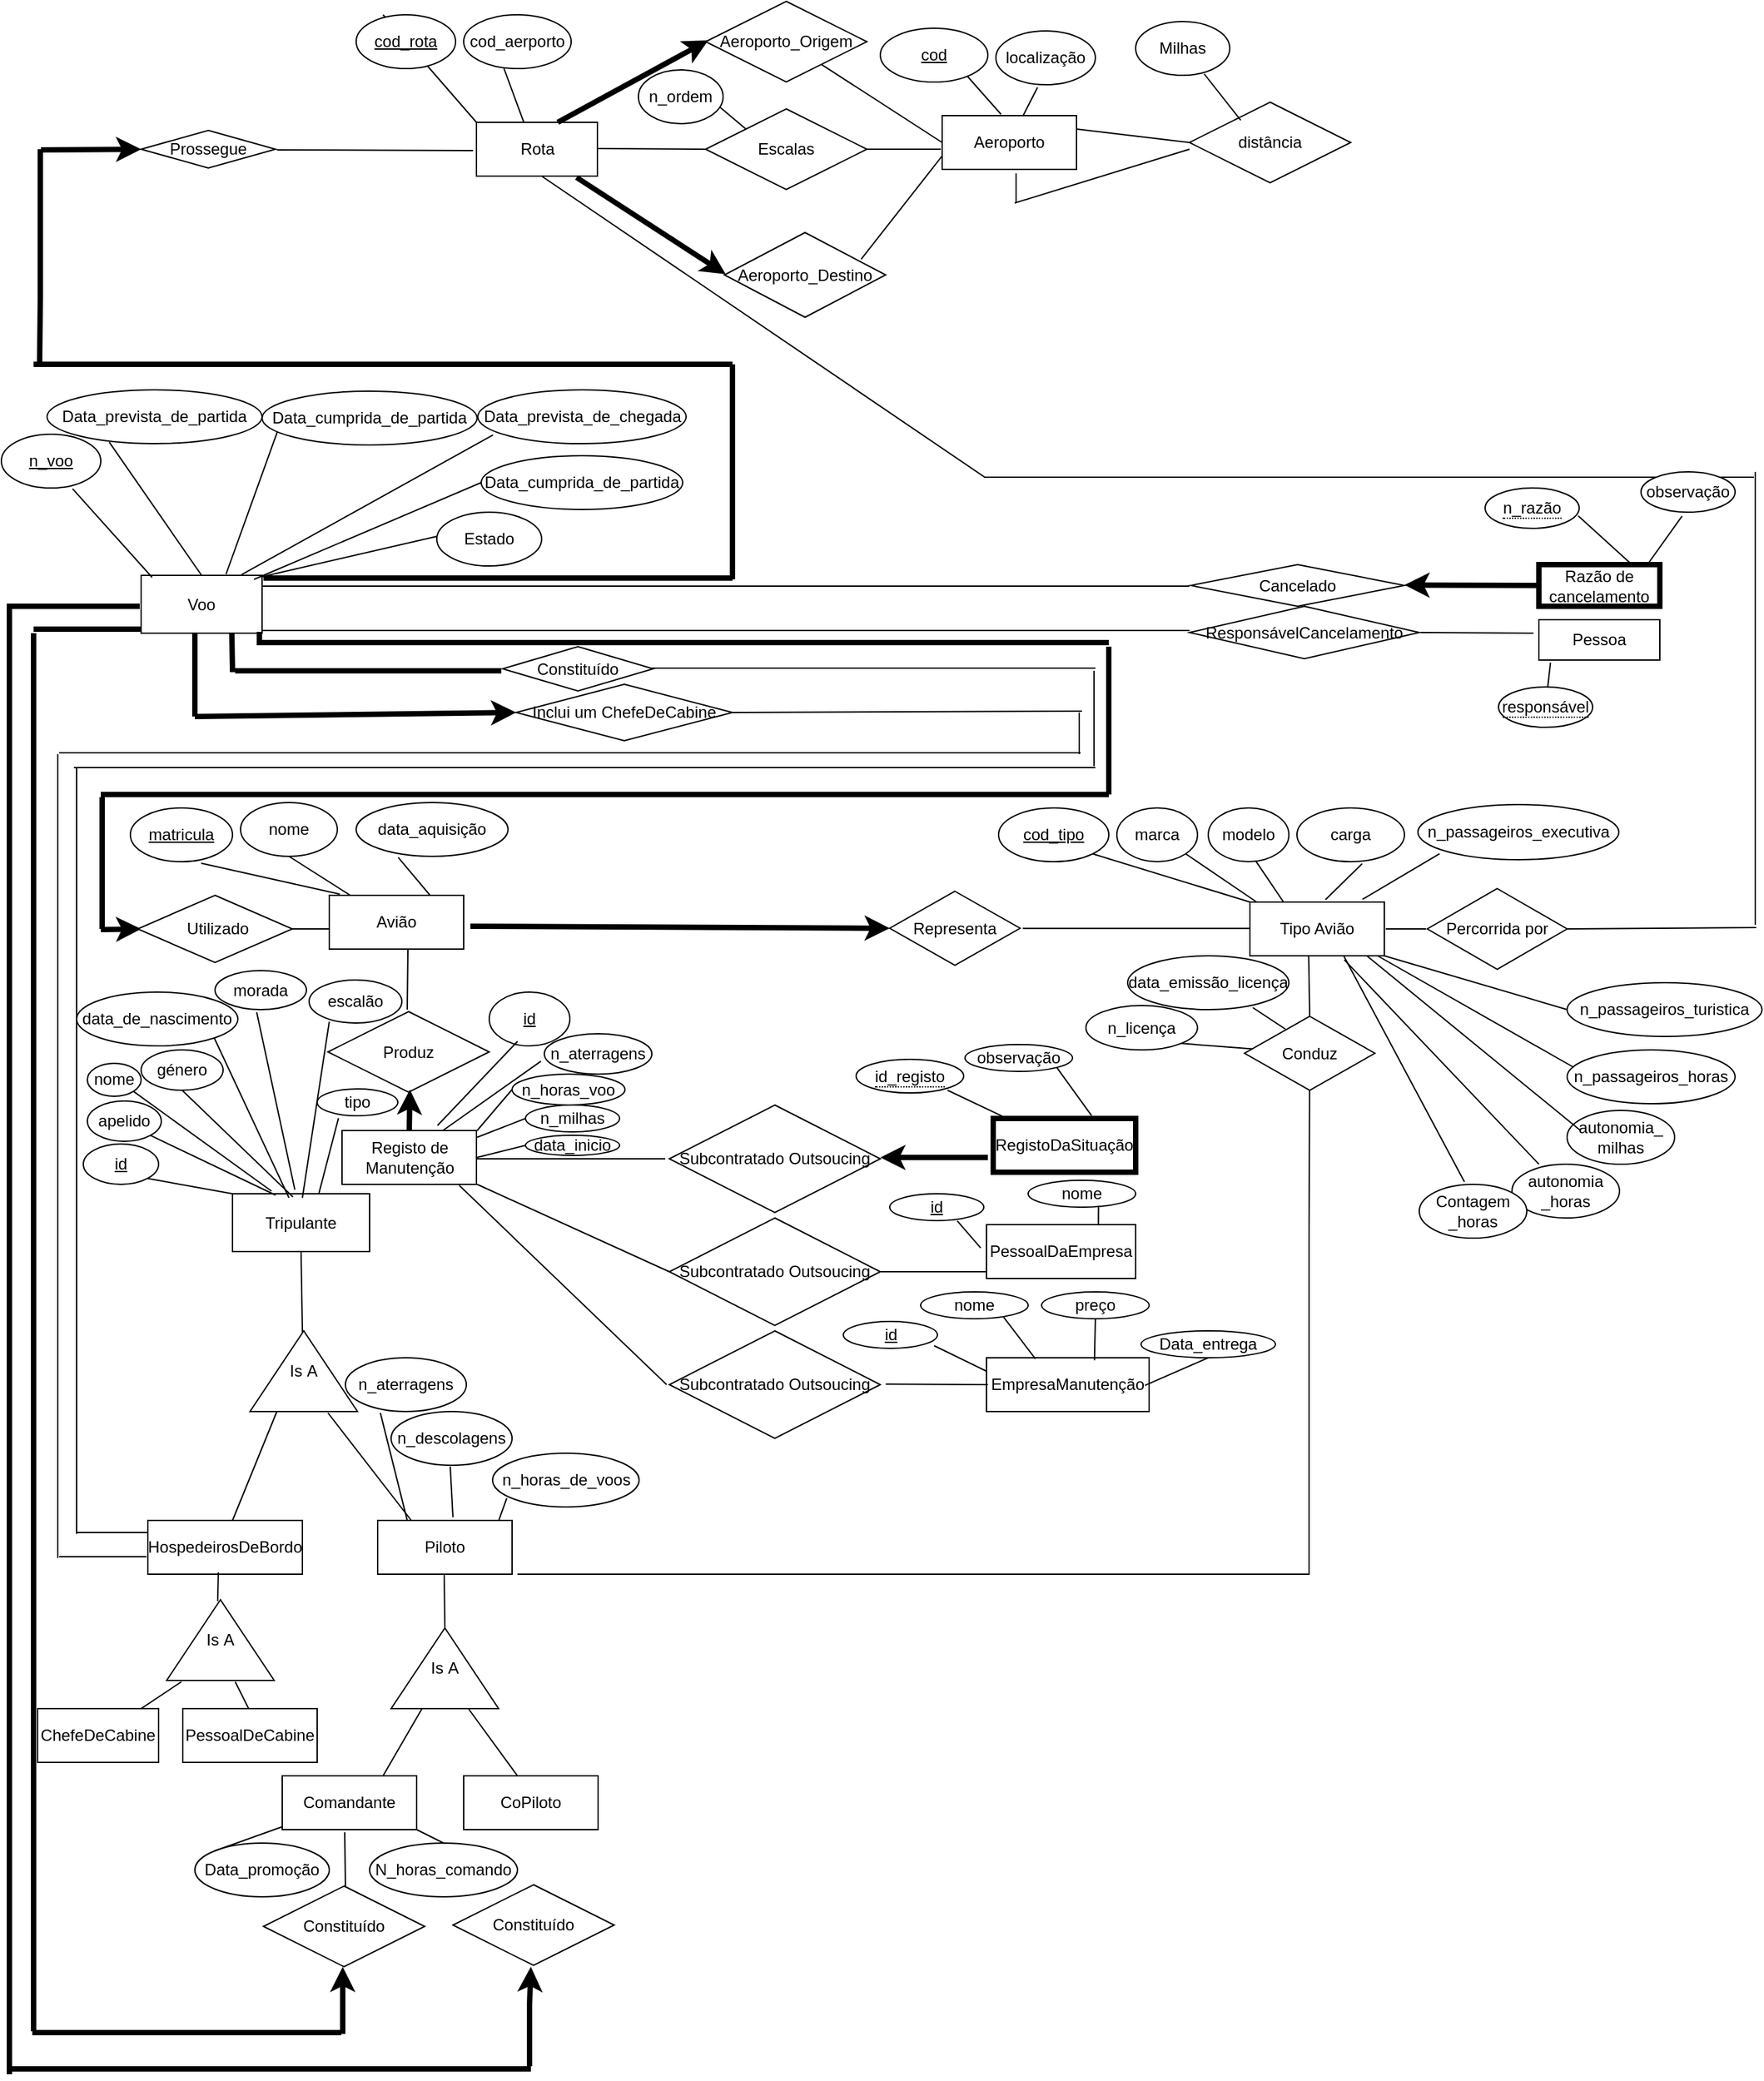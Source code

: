 <mxfile version="14.1.8" type="device"><diagram id="7Uvbm5vRgvOisskHglaH" name="Página-1"><mxGraphModel dx="1366" dy="1512" grid="1" gridSize="10" guides="1" tooltips="1" connect="1" arrows="1" fold="1" page="1" pageScale="1" pageWidth="827" pageHeight="1169" math="0" shadow="0"><root><mxCell id="kiBjP7230qlJwtWykE6G-0"/><mxCell id="kiBjP7230qlJwtWykE6G-1" parent="kiBjP7230qlJwtWykE6G-0"/><mxCell id="kiBjP7230qlJwtWykE6G-3" value="n_voo" style="ellipse;whiteSpace=wrap;html=1;align=center;fontStyle=4;" vertex="1" parent="kiBjP7230qlJwtWykE6G-1"><mxGeometry x="-824" y="252" width="74" height="40" as="geometry"/></mxCell><mxCell id="kiBjP7230qlJwtWykE6G-6" value="Data_prevista_de_partida" style="ellipse;whiteSpace=wrap;html=1;align=center;" vertex="1" parent="kiBjP7230qlJwtWykE6G-1"><mxGeometry x="-790" y="219" width="160" height="40" as="geometry"/></mxCell><mxCell id="kiBjP7230qlJwtWykE6G-7" value="Data_cumprida_de_partida" style="ellipse;whiteSpace=wrap;html=1;align=center;" vertex="1" parent="kiBjP7230qlJwtWykE6G-1"><mxGeometry x="-630" y="220" width="160" height="40" as="geometry"/></mxCell><mxCell id="kiBjP7230qlJwtWykE6G-8" value="Data_prevista_de_chegada" style="ellipse;whiteSpace=wrap;html=1;align=center;" vertex="1" parent="kiBjP7230qlJwtWykE6G-1"><mxGeometry x="-469.5" y="219" width="155" height="40" as="geometry"/></mxCell><mxCell id="kiBjP7230qlJwtWykE6G-9" value="Data_cumprida_de_partida" style="ellipse;whiteSpace=wrap;html=1;align=center;" vertex="1" parent="kiBjP7230qlJwtWykE6G-1"><mxGeometry x="-467" y="268" width="150" height="40" as="geometry"/></mxCell><mxCell id="kiBjP7230qlJwtWykE6G-10" value="Estado" style="ellipse;whiteSpace=wrap;html=1;align=center;" vertex="1" parent="kiBjP7230qlJwtWykE6G-1"><mxGeometry x="-500" y="310" width="78" height="40" as="geometry"/></mxCell><mxCell id="kiBjP7230qlJwtWykE6G-12" value="Voo" style="whiteSpace=wrap;html=1;align=center;" vertex="1" parent="kiBjP7230qlJwtWykE6G-1"><mxGeometry x="-720" y="357" width="90" height="43" as="geometry"/></mxCell><mxCell id="2XByVfvaH-6BUuUyNB4i-1" style="edgeStyle=none;rounded=0;orthogonalLoop=1;jettySize=auto;html=1;endArrow=none;endFill=0;entryX=0.716;entryY=1.015;entryDx=0;entryDy=0;entryPerimeter=0;exitX=0.091;exitY=0.035;exitDx=0;exitDy=0;exitPerimeter=0;" edge="1" parent="kiBjP7230qlJwtWykE6G-1" source="kiBjP7230qlJwtWykE6G-12" target="kiBjP7230qlJwtWykE6G-3"><mxGeometry relative="1" as="geometry"><mxPoint x="-778" y="360" as="sourcePoint"/><mxPoint x="-760" y="300" as="targetPoint"/></mxGeometry></mxCell><mxCell id="oqIkAGCbIC2WowU5hrPV-0" style="edgeStyle=none;rounded=0;orthogonalLoop=1;jettySize=auto;html=1;endArrow=none;endFill=0;entryX=0.289;entryY=0.97;entryDx=0;entryDy=0;entryPerimeter=0;exitX=0.5;exitY=0;exitDx=0;exitDy=0;" edge="1" parent="kiBjP7230qlJwtWykE6G-1" source="kiBjP7230qlJwtWykE6G-12" target="kiBjP7230qlJwtWykE6G-6"><mxGeometry relative="1" as="geometry"><mxPoint x="-740" y="380" as="sourcePoint"/><mxPoint x="-692" y="320" as="targetPoint"/></mxGeometry></mxCell><mxCell id="oqIkAGCbIC2WowU5hrPV-2" style="edgeStyle=none;rounded=0;orthogonalLoop=1;jettySize=auto;html=1;endArrow=none;endFill=0;entryX=0.071;entryY=0.755;entryDx=0;entryDy=0;entryPerimeter=0;exitX=0.702;exitY=-0.02;exitDx=0;exitDy=0;exitPerimeter=0;" edge="1" parent="kiBjP7230qlJwtWykE6G-1" source="kiBjP7230qlJwtWykE6G-12" target="kiBjP7230qlJwtWykE6G-7"><mxGeometry relative="1" as="geometry"><mxPoint x="-690" y="340" as="sourcePoint"/><mxPoint x="-680" y="378" as="targetPoint"/></mxGeometry></mxCell><mxCell id="oqIkAGCbIC2WowU5hrPV-4" style="edgeStyle=none;rounded=0;orthogonalLoop=1;jettySize=auto;html=1;exitX=0;exitY=0.5;exitDx=0;exitDy=0;dashed=1;startArrow=none;startFill=0;" edge="1" parent="kiBjP7230qlJwtWykE6G-1" source="kiBjP7230qlJwtWykE6G-12" target="kiBjP7230qlJwtWykE6G-12"><mxGeometry relative="1" as="geometry"/></mxCell><mxCell id="cDaeGaSQ9_pnNw8GIDK3-1" value="Tripulante" style="whiteSpace=wrap;html=1;align=center;" vertex="1" parent="kiBjP7230qlJwtWykE6G-1"><mxGeometry x="-652" y="817" width="102" height="43" as="geometry"/></mxCell><mxCell id="cDaeGaSQ9_pnNw8GIDK3-2" value="apelido" style="ellipse;whiteSpace=wrap;html=1;align=center;" vertex="1" parent="kiBjP7230qlJwtWykE6G-1"><mxGeometry x="-760" y="748" width="55" height="30" as="geometry"/></mxCell><mxCell id="cDaeGaSQ9_pnNw8GIDK3-3" value="género" style="ellipse;whiteSpace=wrap;html=1;align=center;" vertex="1" parent="kiBjP7230qlJwtWykE6G-1"><mxGeometry x="-720" y="710" width="61" height="30" as="geometry"/></mxCell><mxCell id="cDaeGaSQ9_pnNw8GIDK3-5" value="data_de_nascimento" style="ellipse;whiteSpace=wrap;html=1;align=center;" vertex="1" parent="kiBjP7230qlJwtWykE6G-1"><mxGeometry x="-768" y="667" width="120" height="40" as="geometry"/></mxCell><mxCell id="cDaeGaSQ9_pnNw8GIDK3-7" value="id" style="ellipse;whiteSpace=wrap;html=1;align=center;fontStyle=4;" vertex="1" parent="kiBjP7230qlJwtWykE6G-1"><mxGeometry x="-763" y="780" width="56" height="30" as="geometry"/></mxCell><mxCell id="cDaeGaSQ9_pnNw8GIDK3-8" value="morada" style="ellipse;whiteSpace=wrap;html=1;align=center;" vertex="1" parent="kiBjP7230qlJwtWykE6G-1"><mxGeometry x="-665" y="651" width="68" height="29" as="geometry"/></mxCell><mxCell id="cDaeGaSQ9_pnNw8GIDK3-9" value="escalão" style="ellipse;whiteSpace=wrap;html=1;align=center;" vertex="1" parent="kiBjP7230qlJwtWykE6G-1"><mxGeometry x="-595" y="658" width="69" height="32" as="geometry"/></mxCell><mxCell id="cDaeGaSQ9_pnNw8GIDK3-10" value="tipo" style="ellipse;whiteSpace=wrap;html=1;align=center;" vertex="1" parent="kiBjP7230qlJwtWykE6G-1"><mxGeometry x="-589" y="739" width="60" height="20" as="geometry"/></mxCell><mxCell id="caEs5alWeii_KHpl3JWT-0" style="edgeStyle=none;rounded=0;orthogonalLoop=1;jettySize=auto;html=1;endArrow=none;endFill=0;entryX=1;entryY=1;entryDx=0;entryDy=0;exitX=0;exitY=0;exitDx=0;exitDy=0;" edge="1" parent="kiBjP7230qlJwtWykE6G-1" source="cDaeGaSQ9_pnNw8GIDK3-1" target="cDaeGaSQ9_pnNw8GIDK3-7"><mxGeometry relative="1" as="geometry"><mxPoint x="-652" y="810" as="sourcePoint"/><mxPoint x="-700.8" y="780" as="targetPoint"/></mxGeometry></mxCell><mxCell id="caEs5alWeii_KHpl3JWT-1" style="edgeStyle=none;rounded=0;orthogonalLoop=1;jettySize=auto;html=1;endArrow=none;endFill=0;entryX=1;entryY=1;entryDx=0;entryDy=0;" edge="1" parent="kiBjP7230qlJwtWykE6G-1" target="cDaeGaSQ9_pnNw8GIDK3-2"><mxGeometry relative="1" as="geometry"><mxPoint x="-620" y="818" as="sourcePoint"/><mxPoint x="-650" y="760" as="targetPoint"/></mxGeometry></mxCell><mxCell id="caEs5alWeii_KHpl3JWT-2" style="edgeStyle=none;rounded=0;orthogonalLoop=1;jettySize=auto;html=1;endArrow=none;endFill=0;exitX=0.441;exitY=0.056;exitDx=0;exitDy=0;exitPerimeter=0;entryX=0.5;entryY=1;entryDx=0;entryDy=0;" edge="1" parent="kiBjP7230qlJwtWykE6G-1" source="cDaeGaSQ9_pnNw8GIDK3-1" target="cDaeGaSQ9_pnNw8GIDK3-3"><mxGeometry relative="1" as="geometry"><mxPoint x="-596.5" y="812" as="sourcePoint"/><mxPoint x="-603.5" y="756" as="targetPoint"/></mxGeometry></mxCell><mxCell id="caEs5alWeii_KHpl3JWT-5" style="edgeStyle=none;rounded=0;orthogonalLoop=1;jettySize=auto;html=1;endArrow=none;endFill=0;exitX=0.5;exitY=1;exitDx=0;exitDy=0;" edge="1" parent="kiBjP7230qlJwtWykE6G-1"><mxGeometry relative="1" as="geometry"><mxPoint x="-634" y="682" as="sourcePoint"/><mxPoint x="-605.622" y="814" as="targetPoint"/></mxGeometry></mxCell><mxCell id="caEs5alWeii_KHpl3JWT-7" value="Is&amp;nbsp;A" style="triangle;whiteSpace=wrap;html=1;direction=north;" vertex="1" parent="kiBjP7230qlJwtWykE6G-1"><mxGeometry x="-639" y="919" width="80" height="60" as="geometry"/></mxCell><mxCell id="caEs5alWeii_KHpl3JWT-10" style="edgeStyle=none;rounded=0;orthogonalLoop=1;jettySize=auto;html=1;endArrow=none;endFill=0;entryX=0.5;entryY=1;entryDx=0;entryDy=0;" edge="1" parent="kiBjP7230qlJwtWykE6G-1" target="cDaeGaSQ9_pnNw8GIDK3-1"><mxGeometry relative="1" as="geometry"><mxPoint x="-600" y="920" as="sourcePoint"/><mxPoint x="-626.482" y="826.592" as="targetPoint"/></mxGeometry></mxCell><mxCell id="EIghggvkAugFGeIq5uzI-0" value="Piloto" style="whiteSpace=wrap;html=1;align=center;" vertex="1" parent="kiBjP7230qlJwtWykE6G-1"><mxGeometry x="-544" y="1060" width="100" height="40" as="geometry"/></mxCell><mxCell id="2JXQZ6EcTFwg-Tio-0P2-0" value="HospedeirosDeBordo" style="whiteSpace=wrap;html=1;align=center;" vertex="1" parent="kiBjP7230qlJwtWykE6G-1"><mxGeometry x="-715" y="1060" width="115" height="40" as="geometry"/></mxCell><mxCell id="pwpTbM_aYptJ5P4_9W2P-0" style="edgeStyle=none;rounded=0;orthogonalLoop=1;jettySize=auto;html=1;endArrow=none;endFill=0;entryX=0;entryY=0.25;entryDx=0;entryDy=0;" edge="1" parent="kiBjP7230qlJwtWykE6G-1" target="caEs5alWeii_KHpl3JWT-7"><mxGeometry relative="1" as="geometry"><mxPoint x="-652" y="1060" as="sourcePoint"/><mxPoint x="-653" y="1000" as="targetPoint"/></mxGeometry></mxCell><mxCell id="pwpTbM_aYptJ5P4_9W2P-1" style="edgeStyle=none;rounded=0;orthogonalLoop=1;jettySize=auto;html=1;endArrow=none;endFill=0;exitX=0.25;exitY=0;exitDx=0;exitDy=0;" edge="1" parent="kiBjP7230qlJwtWykE6G-1" source="EIghggvkAugFGeIq5uzI-0"><mxGeometry relative="1" as="geometry"><mxPoint x="-509.5" y="1060" as="sourcePoint"/><mxPoint x="-581" y="980" as="targetPoint"/></mxGeometry></mxCell><mxCell id="Ig9KAjilKPOM_zpPCT_x-0" value="n_aterragens" style="ellipse;whiteSpace=wrap;html=1;align=center;" vertex="1" parent="kiBjP7230qlJwtWykE6G-1"><mxGeometry x="-568" y="939" width="90" height="40" as="geometry"/></mxCell><mxCell id="FSrlXdN3dT-cjWS-gZCr-0" value="n_descolagens" style="ellipse;whiteSpace=wrap;html=1;align=center;" vertex="1" parent="kiBjP7230qlJwtWykE6G-1"><mxGeometry x="-534" y="979" width="90" height="40" as="geometry"/></mxCell><mxCell id="S_2PNil0SRwfQeTg2cnR-0" value="n_horas_de_voos" style="ellipse;whiteSpace=wrap;html=1;align=center;" vertex="1" parent="kiBjP7230qlJwtWykE6G-1"><mxGeometry x="-458.5" y="1010" width="109" height="40" as="geometry"/></mxCell><mxCell id="5aJj2uKvJaauOn_b5HX9-0" style="edgeStyle=none;rounded=0;orthogonalLoop=1;jettySize=auto;html=1;endArrow=none;endFill=0;" edge="1" parent="kiBjP7230qlJwtWykE6G-1"><mxGeometry relative="1" as="geometry"><mxPoint x="-522" y="1060" as="sourcePoint"/><mxPoint x="-542" y="980" as="targetPoint"/></mxGeometry></mxCell><mxCell id="5aJj2uKvJaauOn_b5HX9-1" style="edgeStyle=none;rounded=0;orthogonalLoop=1;jettySize=auto;html=1;endArrow=none;endFill=0;exitX=0.56;exitY=-0.062;exitDx=0;exitDy=0;exitPerimeter=0;" edge="1" parent="kiBjP7230qlJwtWykE6G-1" source="EIghggvkAugFGeIq5uzI-0"><mxGeometry relative="1" as="geometry"><mxPoint x="-460" y="1060" as="sourcePoint"/><mxPoint x="-490" y="1020" as="targetPoint"/></mxGeometry></mxCell><mxCell id="2K4Fegzp33wBFgWqVh1E-0" value="Constituído" style="shape=rhombus;perimeter=rhombusPerimeter;whiteSpace=wrap;html=1;align=center;" vertex="1" parent="kiBjP7230qlJwtWykE6G-1"><mxGeometry x="-451" y="410" width="112" height="33" as="geometry"/></mxCell><mxCell id="56G1iQB5UeEFTzjVbZRJ-0" value="Inclui um ChefeDeCabine" style="shape=rhombus;perimeter=rhombusPerimeter;whiteSpace=wrap;html=1;align=center;" vertex="1" parent="kiBjP7230qlJwtWykE6G-1"><mxGeometry x="-441" y="438" width="161" height="42" as="geometry"/></mxCell><mxCell id="a9Ar958BpMumg6H7KneP-0" style="edgeStyle=orthogonalEdgeStyle;rounded=0;orthogonalLoop=1;jettySize=auto;html=1;endArrow=none;endFill=0;strokeWidth=4;exitX=0;exitY=0.5;exitDx=0;exitDy=0;" edge="1" parent="kiBjP7230qlJwtWykE6G-1"><mxGeometry relative="1" as="geometry"><mxPoint x="-452" y="428" as="sourcePoint"/><mxPoint x="-650" y="428" as="targetPoint"/></mxGeometry></mxCell><mxCell id="1gdk5OIrfXVFr4tXq_GO-1" style="rounded=0;orthogonalLoop=1;jettySize=auto;html=1;endArrow=classic;endFill=1;strokeWidth=4;entryX=0;entryY=0.5;entryDx=0;entryDy=0;" edge="1" parent="kiBjP7230qlJwtWykE6G-1" target="56G1iQB5UeEFTzjVbZRJ-0"><mxGeometry relative="1" as="geometry"><mxPoint x="-680" y="462" as="sourcePoint"/><mxPoint x="-450" y="461.5" as="targetPoint"/></mxGeometry></mxCell><mxCell id="u7DbUILw9JMN8J36XZn5-0" style="edgeStyle=none;rounded=0;orthogonalLoop=1;jettySize=auto;html=1;endArrow=none;endFill=0;" edge="1" parent="kiBjP7230qlJwtWykE6G-1"><mxGeometry relative="1" as="geometry"><mxPoint x="-10" y="426" as="sourcePoint"/><mxPoint x="-340" y="426" as="targetPoint"/></mxGeometry></mxCell><mxCell id="u7DbUILw9JMN8J36XZn5-1" style="edgeStyle=none;rounded=0;orthogonalLoop=1;jettySize=auto;html=1;endArrow=none;endFill=0;exitX=1;exitY=0.5;exitDx=0;exitDy=0;" edge="1" parent="kiBjP7230qlJwtWykE6G-1" source="56G1iQB5UeEFTzjVbZRJ-0"><mxGeometry relative="1" as="geometry"><mxPoint x="-220" y="458" as="sourcePoint"/><mxPoint x="-20" y="458" as="targetPoint"/></mxGeometry></mxCell><mxCell id="u7DbUILw9JMN8J36XZn5-2" style="edgeStyle=none;rounded=0;orthogonalLoop=1;jettySize=auto;html=1;endArrow=none;endFill=0;" edge="1" parent="kiBjP7230qlJwtWykE6G-1"><mxGeometry relative="1" as="geometry"><mxPoint x="-22" y="490" as="sourcePoint"/><mxPoint x="-22" y="459" as="targetPoint"/></mxGeometry></mxCell><mxCell id="u7DbUILw9JMN8J36XZn5-3" style="edgeStyle=none;rounded=0;orthogonalLoop=1;jettySize=auto;html=1;endArrow=none;endFill=0;" edge="1" parent="kiBjP7230qlJwtWykE6G-1"><mxGeometry relative="1" as="geometry"><mxPoint x="-11" y="499" as="sourcePoint"/><mxPoint x="-11" y="428" as="targetPoint"/></mxGeometry></mxCell><mxCell id="u7DbUILw9JMN8J36XZn5-4" style="edgeStyle=none;rounded=0;orthogonalLoop=1;jettySize=auto;html=1;endArrow=none;endFill=0;" edge="1" parent="kiBjP7230qlJwtWykE6G-1"><mxGeometry relative="1" as="geometry"><mxPoint x="-21" y="489" as="sourcePoint"/><mxPoint x="-781" y="489" as="targetPoint"/></mxGeometry></mxCell><mxCell id="EEOgmKlOr8XXltSec9W4-0" style="edgeStyle=none;rounded=0;orthogonalLoop=1;jettySize=auto;html=1;endArrow=none;endFill=0;" edge="1" parent="kiBjP7230qlJwtWykE6G-1"><mxGeometry relative="1" as="geometry"><mxPoint x="-782" y="1088" as="sourcePoint"/><mxPoint x="-782" y="490" as="targetPoint"/></mxGeometry></mxCell><mxCell id="EEOgmKlOr8XXltSec9W4-4" style="edgeStyle=none;rounded=0;orthogonalLoop=1;jettySize=auto;html=1;endArrow=none;endFill=0;" edge="1" parent="kiBjP7230qlJwtWykE6G-1"><mxGeometry relative="1" as="geometry"><mxPoint x="-10" y="500" as="sourcePoint"/><mxPoint x="-770" y="500" as="targetPoint"/></mxGeometry></mxCell><mxCell id="EEOgmKlOr8XXltSec9W4-5" style="edgeStyle=none;rounded=0;orthogonalLoop=1;jettySize=auto;html=1;endArrow=none;endFill=0;" edge="1" parent="kiBjP7230qlJwtWykE6G-1"><mxGeometry relative="1" as="geometry"><mxPoint x="-768" y="1070" as="sourcePoint"/><mxPoint x="-768" y="500" as="targetPoint"/></mxGeometry></mxCell><mxCell id="EEOgmKlOr8XXltSec9W4-6" style="edgeStyle=none;rounded=0;orthogonalLoop=1;jettySize=auto;html=1;endArrow=none;endFill=0;entryX=0;entryY=0.75;entryDx=0;entryDy=0;" edge="1" parent="kiBjP7230qlJwtWykE6G-1"><mxGeometry relative="1" as="geometry"><mxPoint x="-781" y="1087" as="sourcePoint"/><mxPoint x="-716" y="1087" as="targetPoint"/></mxGeometry></mxCell><mxCell id="EEOgmKlOr8XXltSec9W4-7" style="edgeStyle=none;rounded=0;orthogonalLoop=1;jettySize=auto;html=1;endArrow=none;endFill=0;" edge="1" parent="kiBjP7230qlJwtWykE6G-1"><mxGeometry relative="1" as="geometry"><mxPoint x="-768" y="1069" as="sourcePoint"/><mxPoint x="-715" y="1069" as="targetPoint"/></mxGeometry></mxCell><mxCell id="HtYuDOHQCHJLemNVjDLt-0" value="Is&amp;nbsp;A" style="triangle;whiteSpace=wrap;html=1;direction=north;" vertex="1" parent="kiBjP7230qlJwtWykE6G-1"><mxGeometry x="-534" y="1140" width="80" height="60" as="geometry"/></mxCell><mxCell id="HtYuDOHQCHJLemNVjDLt-1" style="edgeStyle=none;rounded=0;orthogonalLoop=1;jettySize=auto;html=1;endArrow=none;endFill=0;entryX=0.5;entryY=1;entryDx=0;entryDy=0;" edge="1" parent="kiBjP7230qlJwtWykE6G-1"><mxGeometry relative="1" as="geometry"><mxPoint x="-494" y="1140" as="sourcePoint"/><mxPoint x="-494.5" y="1100" as="targetPoint"/></mxGeometry></mxCell><mxCell id="cer6ZdyR0UCMbR1T8JfW-0" value="Comandante" style="whiteSpace=wrap;html=1;align=center;" vertex="1" parent="kiBjP7230qlJwtWykE6G-1"><mxGeometry x="-615" y="1250" width="100" height="40" as="geometry"/></mxCell><mxCell id="YohxgT3G-vElVdV4nzTK-0" value="CoPiloto" style="whiteSpace=wrap;html=1;align=center;" vertex="1" parent="kiBjP7230qlJwtWykE6G-1"><mxGeometry x="-480" y="1250" width="100" height="40" as="geometry"/></mxCell><mxCell id="YohxgT3G-vElVdV4nzTK-1" style="edgeStyle=none;rounded=0;orthogonalLoop=1;jettySize=auto;html=1;endArrow=none;endFill=0;entryX=0;entryY=0.25;entryDx=0;entryDy=0;" edge="1" parent="kiBjP7230qlJwtWykE6G-1"><mxGeometry relative="1" as="geometry"><mxPoint x="-540" y="1250" as="sourcePoint"/><mxPoint x="-511" y="1200" as="targetPoint"/></mxGeometry></mxCell><mxCell id="YohxgT3G-vElVdV4nzTK-3" style="edgeStyle=none;rounded=0;orthogonalLoop=1;jettySize=auto;html=1;endArrow=none;endFill=0;" edge="1" parent="kiBjP7230qlJwtWykE6G-1"><mxGeometry relative="1" as="geometry"><mxPoint x="-440" y="1250" as="sourcePoint"/><mxPoint x="-476.5" y="1200" as="targetPoint"/></mxGeometry></mxCell><mxCell id="tpPWrkRDBxmGTkivSXrS-6" style="edgeStyle=orthogonalEdgeStyle;rounded=0;orthogonalLoop=1;jettySize=auto;html=1;endArrow=none;endFill=0;strokeWidth=4;" edge="1" parent="kiBjP7230qlJwtWykE6G-1"><mxGeometry relative="1" as="geometry"><mxPoint x="-818" y="1472" as="sourcePoint"/><mxPoint x="-818" y="380" as="targetPoint"/><Array as="points"><mxPoint x="-818" y="746"/></Array></mxGeometry></mxCell><mxCell id="wRIeTBMIYeU8cHG-6tan-1" style="edgeStyle=orthogonalEdgeStyle;rounded=0;orthogonalLoop=1;jettySize=auto;html=1;endArrow=none;endFill=0;strokeWidth=4;" edge="1" parent="kiBjP7230qlJwtWykE6G-1"><mxGeometry relative="1" as="geometry"><mxPoint x="-571" y="1441" as="sourcePoint"/><mxPoint x="-801" y="1441" as="targetPoint"/></mxGeometry></mxCell><mxCell id="Kx5dad0Bz5yM72ZMRFve-0" value="Constituído" style="shape=rhombus;perimeter=rhombusPerimeter;whiteSpace=wrap;html=1;align=center;" vertex="1" parent="kiBjP7230qlJwtWykE6G-1"><mxGeometry x="-629" y="1332" width="120" height="60" as="geometry"/></mxCell><mxCell id="lgk4ZvMTxvdtTtfBcHCJ-0" value="Constituído" style="shape=rhombus;perimeter=rhombusPerimeter;whiteSpace=wrap;html=1;align=center;" vertex="1" parent="kiBjP7230qlJwtWykE6G-1"><mxGeometry x="-488" y="1331" width="120" height="60" as="geometry"/></mxCell><mxCell id="lgk4ZvMTxvdtTtfBcHCJ-1" style="rounded=0;orthogonalLoop=1;jettySize=auto;html=1;endArrow=classic;endFill=1;strokeWidth=4;" edge="1" parent="kiBjP7230qlJwtWykE6G-1"><mxGeometry relative="1" as="geometry"><mxPoint x="-570" y="1442" as="sourcePoint"/><mxPoint x="-570" y="1392" as="targetPoint"/><Array as="points"><mxPoint x="-570" y="1432"/><mxPoint x="-570" y="1412"/></Array></mxGeometry></mxCell><mxCell id="lgk4ZvMTxvdtTtfBcHCJ-3" style="edgeStyle=orthogonalEdgeStyle;rounded=0;orthogonalLoop=1;jettySize=auto;html=1;endArrow=none;endFill=0;strokeWidth=4;" edge="1" parent="kiBjP7230qlJwtWykE6G-1"><mxGeometry relative="1" as="geometry"><mxPoint x="-430" y="1468" as="sourcePoint"/><mxPoint x="-819" y="1468" as="targetPoint"/></mxGeometry></mxCell><mxCell id="lgk4ZvMTxvdtTtfBcHCJ-4" style="rounded=0;orthogonalLoop=1;jettySize=auto;html=1;endArrow=classic;endFill=1;strokeWidth=4;entryX=0.5;entryY=1;entryDx=0;entryDy=0;" edge="1" parent="kiBjP7230qlJwtWykE6G-1"><mxGeometry relative="1" as="geometry"><mxPoint x="-431" y="1466" as="sourcePoint"/><mxPoint x="-430" y="1392" as="targetPoint"/><Array as="points"><mxPoint x="-431" y="1440"/><mxPoint x="-431" y="1420"/></Array></mxGeometry></mxCell><mxCell id="lgk4ZvMTxvdtTtfBcHCJ-5" style="edgeStyle=none;rounded=0;orthogonalLoop=1;jettySize=auto;html=1;endArrow=none;endFill=0;entryX=0.5;entryY=1;entryDx=0;entryDy=0;" edge="1" parent="kiBjP7230qlJwtWykE6G-1"><mxGeometry relative="1" as="geometry"><mxPoint x="-568" y="1332" as="sourcePoint"/><mxPoint x="-568.5" y="1292" as="targetPoint"/></mxGeometry></mxCell><mxCell id="lgk4ZvMTxvdtTtfBcHCJ-7" style="edgeStyle=none;rounded=0;orthogonalLoop=1;jettySize=auto;html=1;endArrow=none;endFill=0;entryX=0.073;entryY=0.84;entryDx=0;entryDy=0;entryPerimeter=0;exitX=0.831;exitY=-0.013;exitDx=0;exitDy=0;exitPerimeter=0;" edge="1" parent="kiBjP7230qlJwtWykE6G-1" source="kiBjP7230qlJwtWykE6G-12" target="kiBjP7230qlJwtWykE6G-8"><mxGeometry relative="1" as="geometry"><mxPoint x="-547.98" y="350" as="sourcePoint"/><mxPoint x="-480" y="242.4" as="targetPoint"/></mxGeometry></mxCell><mxCell id="lgk4ZvMTxvdtTtfBcHCJ-8" style="edgeStyle=none;rounded=0;orthogonalLoop=1;jettySize=auto;html=1;endArrow=none;endFill=0;entryX=0;entryY=0.5;entryDx=0;entryDy=0;" edge="1" parent="kiBjP7230qlJwtWykE6G-1" target="kiBjP7230qlJwtWykE6G-9"><mxGeometry relative="1" as="geometry"><mxPoint x="-636" y="360" as="sourcePoint"/><mxPoint x="-448.035" y="254.03" as="targetPoint"/></mxGeometry></mxCell><mxCell id="lgk4ZvMTxvdtTtfBcHCJ-9" style="edgeStyle=none;rounded=0;orthogonalLoop=1;jettySize=auto;html=1;endArrow=none;endFill=0;entryX=0;entryY=0.5;entryDx=0;entryDy=0;" edge="1" parent="kiBjP7230qlJwtWykE6G-1"><mxGeometry relative="1" as="geometry"><mxPoint x="-630" y="358" as="sourcePoint"/><mxPoint x="-500.0" y="328.0" as="targetPoint"/></mxGeometry></mxCell><mxCell id="idEhNWEdJS_WZRJXW1Dd-0" style="edgeStyle=orthogonalEdgeStyle;rounded=0;orthogonalLoop=1;jettySize=auto;html=1;endArrow=none;endFill=0;strokeWidth=4;" edge="1" parent="kiBjP7230qlJwtWykE6G-1"><mxGeometry relative="1" as="geometry"><mxPoint x="-800" y="1440" as="sourcePoint"/><mxPoint x="-800" y="400" as="targetPoint"/><Array as="points"><mxPoint x="-799.5" y="746"/></Array></mxGeometry></mxCell><mxCell id="36_wx6nXLUtXJn_1smaz-0" value="Prossegue" style="shape=rhombus;perimeter=rhombusPerimeter;whiteSpace=wrap;html=1;align=center;" vertex="1" parent="kiBjP7230qlJwtWykE6G-1"><mxGeometry x="-720" y="26" width="100" height="28" as="geometry"/></mxCell><mxCell id="36_wx6nXLUtXJn_1smaz-2" style="edgeStyle=orthogonalEdgeStyle;rounded=0;orthogonalLoop=1;jettySize=auto;html=1;endArrow=none;endFill=0;strokeWidth=4;" edge="1" parent="kiBjP7230qlJwtWykE6G-1"><mxGeometry relative="1" as="geometry"><mxPoint y="407" as="sourcePoint"/><mxPoint x="-630" y="407" as="targetPoint"/></mxGeometry></mxCell><mxCell id="IymEQRIWeSkLSxU2ab3G-0" style="edgeStyle=orthogonalEdgeStyle;rounded=0;orthogonalLoop=1;jettySize=auto;html=1;endArrow=none;endFill=0;strokeWidth=4;" edge="1" parent="kiBjP7230qlJwtWykE6G-1"><mxGeometry relative="1" as="geometry"><mxPoint x="-721" y="380" as="sourcePoint"/><mxPoint x="-820" y="380" as="targetPoint"/></mxGeometry></mxCell><mxCell id="IymEQRIWeSkLSxU2ab3G-1" style="edgeStyle=orthogonalEdgeStyle;rounded=0;orthogonalLoop=1;jettySize=auto;html=1;endArrow=none;endFill=0;strokeWidth=4;" edge="1" parent="kiBjP7230qlJwtWykE6G-1"><mxGeometry relative="1" as="geometry"><mxPoint x="-720" y="397" as="sourcePoint"/><mxPoint x="-800" y="397" as="targetPoint"/></mxGeometry></mxCell><mxCell id="IymEQRIWeSkLSxU2ab3G-4" style="edgeStyle=orthogonalEdgeStyle;rounded=0;orthogonalLoop=1;jettySize=auto;html=1;endArrow=none;endFill=0;strokeWidth=4;" edge="1" parent="kiBjP7230qlJwtWykE6G-1"><mxGeometry relative="1" as="geometry"><mxPoint x="-680" y="400" as="sourcePoint"/><mxPoint x="-680" y="462" as="targetPoint"/></mxGeometry></mxCell><mxCell id="IymEQRIWeSkLSxU2ab3G-5" style="edgeStyle=orthogonalEdgeStyle;rounded=0;orthogonalLoop=1;jettySize=auto;html=1;endArrow=none;endFill=0;strokeWidth=4;exitX=0.75;exitY=1;exitDx=0;exitDy=0;" edge="1" parent="kiBjP7230qlJwtWykE6G-1" source="kiBjP7230qlJwtWykE6G-12"><mxGeometry relative="1" as="geometry"><mxPoint x="-652" y="402" as="sourcePoint"/><mxPoint x="-652" y="429" as="targetPoint"/></mxGeometry></mxCell><mxCell id="IymEQRIWeSkLSxU2ab3G-6" value="Rota" style="whiteSpace=wrap;html=1;align=center;" vertex="1" parent="kiBjP7230qlJwtWykE6G-1"><mxGeometry x="-470.5" y="20" width="90" height="40" as="geometry"/></mxCell><mxCell id="o5p5LSdSbX1wcsWM9MmV-0" style="edgeStyle=orthogonalEdgeStyle;rounded=0;orthogonalLoop=1;jettySize=auto;html=1;endArrow=none;endFill=0;strokeWidth=4;" edge="1" parent="kiBjP7230qlJwtWykE6G-1"><mxGeometry relative="1" as="geometry"><mxPoint x="-280" y="359" as="sourcePoint"/><mxPoint x="-629" y="359" as="targetPoint"/></mxGeometry></mxCell><mxCell id="o5p5LSdSbX1wcsWM9MmV-1" style="edgeStyle=orthogonalEdgeStyle;rounded=0;orthogonalLoop=1;jettySize=auto;html=1;endArrow=none;endFill=0;strokeWidth=4;" edge="1" parent="kiBjP7230qlJwtWykE6G-1"><mxGeometry relative="1" as="geometry"><mxPoint x="-280" y="200" as="sourcePoint"/><mxPoint x="-280" y="360" as="targetPoint"/></mxGeometry></mxCell><mxCell id="o5p5LSdSbX1wcsWM9MmV-2" style="edgeStyle=orthogonalEdgeStyle;rounded=0;orthogonalLoop=1;jettySize=auto;html=1;endArrow=none;endFill=0;strokeWidth=4;" edge="1" parent="kiBjP7230qlJwtWykE6G-1"><mxGeometry relative="1" as="geometry"><mxPoint x="-280" y="200" as="sourcePoint"/><mxPoint x="-800" y="200" as="targetPoint"/></mxGeometry></mxCell><mxCell id="o5p5LSdSbX1wcsWM9MmV-3" style="edgeStyle=orthogonalEdgeStyle;rounded=0;orthogonalLoop=1;jettySize=auto;html=1;endArrow=none;endFill=0;strokeWidth=4;" edge="1" parent="kiBjP7230qlJwtWykE6G-1"><mxGeometry relative="1" as="geometry"><mxPoint x="-795" y="40" as="sourcePoint"/><mxPoint x="-795.5" y="198" as="targetPoint"/><Array as="points"><mxPoint x="-795" y="149"/></Array></mxGeometry></mxCell><mxCell id="o5p5LSdSbX1wcsWM9MmV-5" style="rounded=0;orthogonalLoop=1;jettySize=auto;html=1;endArrow=classic;endFill=1;strokeWidth=4;" edge="1" parent="kiBjP7230qlJwtWykE6G-1"><mxGeometry relative="1" as="geometry"><mxPoint x="-794.5" y="40.5" as="sourcePoint"/><mxPoint x="-720" y="40" as="targetPoint"/></mxGeometry></mxCell><mxCell id="o5p5LSdSbX1wcsWM9MmV-7" style="edgeStyle=none;rounded=0;orthogonalLoop=1;jettySize=auto;html=1;endArrow=none;endFill=0;" edge="1" parent="kiBjP7230qlJwtWykE6G-1"><mxGeometry relative="1" as="geometry"><mxPoint x="-473" y="41" as="sourcePoint"/><mxPoint x="-619" y="40.5" as="targetPoint"/></mxGeometry></mxCell><mxCell id="d4lvnMKEpyQZBetOrGkV-0" style="edgeStyle=none;rounded=0;orthogonalLoop=1;jettySize=auto;html=1;endArrow=none;endFill=0;exitX=0;exitY=0;exitDx=0;exitDy=0;" edge="1" parent="kiBjP7230qlJwtWykE6G-1" source="IymEQRIWeSkLSxU2ab3G-6"><mxGeometry relative="1" as="geometry"><mxPoint x="-490" as="sourcePoint"/><mxPoint x="-540" y="-60" as="targetPoint"/></mxGeometry></mxCell><mxCell id="d4lvnMKEpyQZBetOrGkV-1" value="cod_rota" style="ellipse;whiteSpace=wrap;html=1;align=center;fontStyle=4;" vertex="1" parent="kiBjP7230qlJwtWykE6G-1"><mxGeometry x="-560" y="-60" width="74" height="40" as="geometry"/></mxCell><mxCell id="qNZEcGbn78l0VeWBMEO4-0" value="cod_aerporto" style="ellipse;whiteSpace=wrap;html=1;align=center;" vertex="1" parent="kiBjP7230qlJwtWykE6G-1"><mxGeometry x="-480" y="-60" width="80" height="40" as="geometry"/></mxCell><mxCell id="qNZEcGbn78l0VeWBMEO4-1" style="edgeStyle=none;rounded=0;orthogonalLoop=1;jettySize=auto;html=1;endArrow=none;endFill=0;exitX=0.39;exitY=-0.01;exitDx=0;exitDy=0;exitPerimeter=0;" edge="1" parent="kiBjP7230qlJwtWykE6G-1" source="IymEQRIWeSkLSxU2ab3G-6"><mxGeometry relative="1" as="geometry"><mxPoint x="-440" y="10" as="sourcePoint"/><mxPoint x="-450" y="-20" as="targetPoint"/></mxGeometry></mxCell><mxCell id="mqmIMmkQSJG4-CS3JBx--0" value="Aeroporto" style="whiteSpace=wrap;html=1;align=center;" vertex="1" parent="kiBjP7230qlJwtWykE6G-1"><mxGeometry x="-124" y="15" width="100" height="40" as="geometry"/></mxCell><mxCell id="EXgTzIx6m8Ply9e6QX0X-0" style="edgeStyle=none;rounded=0;orthogonalLoop=1;jettySize=auto;html=1;startArrow=none;startFill=0;endArrow=classic;endFill=1;strokeWidth=4;" edge="1" parent="kiBjP7230qlJwtWykE6G-1"><mxGeometry relative="1" as="geometry"><mxPoint x="-410" y="20" as="sourcePoint"/><mxPoint x="-298" y="-41" as="targetPoint"/></mxGeometry></mxCell><mxCell id="peZYYCyAuWYozWwokK0S-0" value="Escalas" style="shape=rhombus;perimeter=rhombusPerimeter;whiteSpace=wrap;html=1;align=center;" vertex="1" parent="kiBjP7230qlJwtWykE6G-1"><mxGeometry x="-300" y="10" width="120" height="60" as="geometry"/></mxCell><mxCell id="epJhV6k2eJ6qf1kySb7U-1" style="edgeStyle=none;rounded=0;orthogonalLoop=1;jettySize=auto;html=1;startArrow=none;startFill=0;endArrow=none;endFill=0;strokeWidth=1;" edge="1" parent="kiBjP7230qlJwtWykE6G-1"><mxGeometry relative="1" as="geometry"><mxPoint x="-380.5" y="39.5" as="sourcePoint"/><mxPoint x="-300" y="40" as="targetPoint"/></mxGeometry></mxCell><mxCell id="epJhV6k2eJ6qf1kySb7U-3" style="edgeStyle=none;rounded=0;orthogonalLoop=1;jettySize=auto;html=1;startArrow=none;startFill=0;endArrow=none;endFill=0;strokeWidth=1;" edge="1" parent="kiBjP7230qlJwtWykE6G-1"><mxGeometry relative="1" as="geometry"><mxPoint x="-180" y="40" as="sourcePoint"/><mxPoint x="-125" y="40" as="targetPoint"/></mxGeometry></mxCell><mxCell id="QdMmCfbAgbUWi4pe7ocx-0" value="n_ordem" style="ellipse;whiteSpace=wrap;html=1;align=center;" vertex="1" parent="kiBjP7230qlJwtWykE6G-1"><mxGeometry x="-350" y="-19" width="63" height="40" as="geometry"/></mxCell><mxCell id="QdMmCfbAgbUWi4pe7ocx-4" style="edgeStyle=none;rounded=0;orthogonalLoop=1;jettySize=auto;html=1;endArrow=none;endFill=0;exitX=0;exitY=0;exitDx=0;exitDy=0;" edge="1" parent="kiBjP7230qlJwtWykE6G-1" source="peZYYCyAuWYozWwokK0S-0"><mxGeometry relative="1" as="geometry"><mxPoint x="-280" y="20" as="sourcePoint"/><mxPoint x="-288.6" y="9.4" as="targetPoint"/><Array as="points"><mxPoint x="-289" y="9"/></Array></mxGeometry></mxCell><mxCell id="ctBbjHorFwDOzjEEgdLx-0" style="edgeStyle=none;rounded=0;orthogonalLoop=1;jettySize=auto;html=1;startArrow=none;startFill=0;endArrow=classic;endFill=1;strokeWidth=4;" edge="1" parent="kiBjP7230qlJwtWykE6G-1"><mxGeometry relative="1" as="geometry"><mxPoint x="-396" y="61" as="sourcePoint"/><mxPoint x="-285" y="133" as="targetPoint"/></mxGeometry></mxCell><mxCell id="VF63zQrBIInz9auGm2pM-0" value="Aeroporto_Origem" style="shape=rhombus;perimeter=rhombusPerimeter;whiteSpace=wrap;html=1;align=center;" vertex="1" parent="kiBjP7230qlJwtWykE6G-1"><mxGeometry x="-300" y="-70" width="120" height="60" as="geometry"/></mxCell><mxCell id="AFVYPmju3zkv5xWAvbh0-0" value="Aeroporto_Destino" style="shape=rhombus;perimeter=rhombusPerimeter;whiteSpace=wrap;html=1;align=center;" vertex="1" parent="kiBjP7230qlJwtWykE6G-1"><mxGeometry x="-286" y="102" width="120" height="63" as="geometry"/></mxCell><mxCell id="UQrPtZO-uW55dP_y7oj6-0" value="cod" style="ellipse;whiteSpace=wrap;html=1;align=center;fontStyle=4;strokeWidth=1;" vertex="1" parent="kiBjP7230qlJwtWykE6G-1"><mxGeometry x="-170" y="-50" width="80" height="40" as="geometry"/></mxCell><mxCell id="q1ywRym0YOcyMaekAQJl-0" value="localização" style="ellipse;whiteSpace=wrap;html=1;align=center;" vertex="1" parent="kiBjP7230qlJwtWykE6G-1"><mxGeometry x="-84" y="-48" width="74" height="40" as="geometry"/></mxCell><mxCell id="q1ywRym0YOcyMaekAQJl-1" style="edgeStyle=none;rounded=0;orthogonalLoop=1;jettySize=auto;html=1;endArrow=none;endFill=0;exitX=0.098;exitY=-0.075;exitDx=0;exitDy=0;exitPerimeter=0;" edge="1" parent="kiBjP7230qlJwtWykE6G-1"><mxGeometry relative="1" as="geometry"><mxPoint x="-80.2" y="14" as="sourcePoint"/><mxPoint x="-104.6" y="-13.6" as="targetPoint"/><Array as="points"><mxPoint x="-105" y="-14"/></Array></mxGeometry></mxCell><mxCell id="q1ywRym0YOcyMaekAQJl-2" style="edgeStyle=none;rounded=0;orthogonalLoop=1;jettySize=auto;html=1;endArrow=none;endFill=0;" edge="1" parent="kiBjP7230qlJwtWykE6G-1" source="mqmIMmkQSJG4-CS3JBx--0"><mxGeometry relative="1" as="geometry"><mxPoint x="-34" y="10" as="sourcePoint"/><mxPoint x="-52.6" y="-5.6" as="targetPoint"/><Array as="points"><mxPoint x="-53" y="-6"/></Array></mxGeometry></mxCell><mxCell id="EDET9eiiw8AsRv7ct86n-0" value="distância" style="shape=rhombus;perimeter=rhombusPerimeter;whiteSpace=wrap;html=1;align=center;" vertex="1" parent="kiBjP7230qlJwtWykE6G-1"><mxGeometry x="60" y="5" width="120" height="60" as="geometry"/></mxCell><mxCell id="EDET9eiiw8AsRv7ct86n-1" style="edgeStyle=none;rounded=0;orthogonalLoop=1;jettySize=auto;html=1;startArrow=none;startFill=0;endArrow=none;endFill=0;strokeWidth=1;exitX=1;exitY=0.25;exitDx=0;exitDy=0;" edge="1" parent="kiBjP7230qlJwtWykE6G-1" source="mqmIMmkQSJG4-CS3JBx--0"><mxGeometry relative="1" as="geometry"><mxPoint x="-10" y="20" as="sourcePoint"/><mxPoint x="60" y="35" as="targetPoint"/></mxGeometry></mxCell><mxCell id="EDET9eiiw8AsRv7ct86n-2" style="edgeStyle=none;rounded=0;orthogonalLoop=1;jettySize=auto;html=1;startArrow=none;startFill=0;endArrow=none;endFill=0;strokeWidth=1;" edge="1" parent="kiBjP7230qlJwtWykE6G-1"><mxGeometry relative="1" as="geometry"><mxPoint x="-70" y="80" as="sourcePoint"/><mxPoint x="60" y="40" as="targetPoint"/></mxGeometry></mxCell><mxCell id="1ijj2PLHK_tSpY1jo7Mx-0" style="edgeStyle=none;rounded=0;orthogonalLoop=1;jettySize=auto;html=1;startArrow=none;startFill=0;endArrow=none;endFill=0;strokeWidth=1;" edge="1" parent="kiBjP7230qlJwtWykE6G-1"><mxGeometry relative="1" as="geometry"><mxPoint x="-69" y="80" as="sourcePoint"/><mxPoint x="-69" y="58" as="targetPoint"/></mxGeometry></mxCell><mxCell id="WdqX_mo-uvhGYgXFURDB-0" value="Milhas" style="ellipse;whiteSpace=wrap;html=1;align=center;strokeWidth=1;" vertex="1" parent="kiBjP7230qlJwtWykE6G-1"><mxGeometry x="20" y="-55" width="70" height="40" as="geometry"/></mxCell><mxCell id="WdqX_mo-uvhGYgXFURDB-2" style="edgeStyle=none;rounded=0;orthogonalLoop=1;jettySize=auto;html=1;endArrow=none;endFill=0;exitX=0.318;exitY=0.223;exitDx=0;exitDy=0;exitPerimeter=0;" edge="1" parent="kiBjP7230qlJwtWykE6G-1" source="EDET9eiiw8AsRv7ct86n-0"><mxGeometry relative="1" as="geometry"><mxPoint x="90" as="sourcePoint"/><mxPoint x="71.4" y="-15.6" as="targetPoint"/><Array as="points"><mxPoint x="71" y="-16"/></Array></mxGeometry></mxCell><mxCell id="mhTZ7K7dRNRsM7F0u0ch-0" style="edgeStyle=orthogonalEdgeStyle;rounded=0;orthogonalLoop=1;jettySize=auto;html=1;endArrow=none;endFill=0;strokeWidth=4;" edge="1" parent="kiBjP7230qlJwtWykE6G-1"><mxGeometry relative="1" as="geometry"><mxPoint y="410" as="sourcePoint"/><mxPoint y="520" as="targetPoint"/></mxGeometry></mxCell><mxCell id="mhTZ7K7dRNRsM7F0u0ch-1" style="edgeStyle=orthogonalEdgeStyle;rounded=0;orthogonalLoop=1;jettySize=auto;html=1;endArrow=none;endFill=0;strokeWidth=4;" edge="1" parent="kiBjP7230qlJwtWykE6G-1"><mxGeometry relative="1" as="geometry"><mxPoint y="520" as="sourcePoint"/><mxPoint x="-750" y="520" as="targetPoint"/></mxGeometry></mxCell><mxCell id="mhTZ7K7dRNRsM7F0u0ch-2" style="edgeStyle=orthogonalEdgeStyle;rounded=0;orthogonalLoop=1;jettySize=auto;html=1;endArrow=none;endFill=0;strokeWidth=4;" edge="1" parent="kiBjP7230qlJwtWykE6G-1"><mxGeometry relative="1" as="geometry"><mxPoint x="-749" y="542" as="sourcePoint"/><mxPoint x="-749" y="620" as="targetPoint"/><Array as="points"><mxPoint x="-749" y="522"/><mxPoint x="-749" y="522"/></Array></mxGeometry></mxCell><mxCell id="mhTZ7K7dRNRsM7F0u0ch-3" style="rounded=0;orthogonalLoop=1;jettySize=auto;html=1;endArrow=classic;endFill=1;strokeWidth=4;" edge="1" parent="kiBjP7230qlJwtWykE6G-1"><mxGeometry relative="1" as="geometry"><mxPoint x="-750" y="620.5" as="sourcePoint"/><mxPoint x="-720" y="620" as="targetPoint"/></mxGeometry></mxCell><mxCell id="3hyO_8ITtv-UAkAgdTrx-0" value="&amp;nbsp;Utilizado" style="shape=rhombus;perimeter=rhombusPerimeter;whiteSpace=wrap;html=1;align=center;" vertex="1" parent="kiBjP7230qlJwtWykE6G-1"><mxGeometry x="-722.5" y="595" width="115" height="50" as="geometry"/></mxCell><mxCell id="PD2aHfV3ToRoiVvMZiqO-0" value="Avião" style="whiteSpace=wrap;html=1;align=center;" vertex="1" parent="kiBjP7230qlJwtWykE6G-1"><mxGeometry x="-580" y="595" width="100" height="40" as="geometry"/></mxCell><mxCell id="zqvqV9suViyBKryEZ07M-0" value="data_aquisição" style="ellipse;whiteSpace=wrap;html=1;align=center;" vertex="1" parent="kiBjP7230qlJwtWykE6G-1"><mxGeometry x="-560" y="526" width="113" height="40" as="geometry"/></mxCell><mxCell id="CsXsaOjfXBhzZoaa1xjJ-0" value="matricula" style="ellipse;whiteSpace=wrap;html=1;align=center;fontStyle=4;" vertex="1" parent="kiBjP7230qlJwtWykE6G-1"><mxGeometry x="-728" y="530" width="76" height="40" as="geometry"/></mxCell><mxCell id="iEOLB5zJh1EUfniyZlhn-0" value="nome" style="ellipse;whiteSpace=wrap;html=1;align=center;" vertex="1" parent="kiBjP7230qlJwtWykE6G-1"><mxGeometry x="-646" y="526" width="72" height="40" as="geometry"/></mxCell><mxCell id="OpoPPvte_my77PxSG-Bu-0" style="edgeStyle=none;rounded=0;orthogonalLoop=1;jettySize=auto;html=1;endArrow=none;endFill=0;" edge="1" parent="kiBjP7230qlJwtWykE6G-1"><mxGeometry relative="1" as="geometry"><mxPoint x="480" y="284" as="sourcePoint"/><mxPoint x="-422.0" y="60" as="targetPoint"/><Array as="points"><mxPoint x="-92.25" y="284"/></Array></mxGeometry></mxCell><mxCell id="OpoPPvte_my77PxSG-Bu-1" style="edgeStyle=none;rounded=0;orthogonalLoop=1;jettySize=auto;html=1;endArrow=none;endFill=0;" edge="1" parent="kiBjP7230qlJwtWykE6G-1"><mxGeometry relative="1" as="geometry"><mxPoint x="481" y="617" as="sourcePoint"/><mxPoint x="481" y="280" as="targetPoint"/></mxGeometry></mxCell><mxCell id="T_k7WezrjYsOA_Vtw-w5-2" style="edgeStyle=none;rounded=0;orthogonalLoop=1;jettySize=auto;html=1;endArrow=none;endFill=0;" edge="1" parent="kiBjP7230qlJwtWykE6G-1"><mxGeometry relative="1" as="geometry"><mxPoint x="481.759" y="619" as="sourcePoint"/><mxPoint x="340" y="620" as="targetPoint"/></mxGeometry></mxCell><mxCell id="BpokR7-hkH430TIuG7md-0" value="Percorrida por" style="shape=rhombus;perimeter=rhombusPerimeter;whiteSpace=wrap;html=1;align=center;" vertex="1" parent="kiBjP7230qlJwtWykE6G-1"><mxGeometry x="237" y="590" width="104" height="60" as="geometry"/></mxCell><mxCell id="BpokR7-hkH430TIuG7md-1" style="edgeStyle=none;rounded=0;orthogonalLoop=1;jettySize=auto;html=1;endArrow=none;endFill=0;entryX=1;entryY=0.5;entryDx=0;entryDy=0;" edge="1" parent="kiBjP7230qlJwtWykE6G-1" target="3hyO_8ITtv-UAkAgdTrx-0"><mxGeometry relative="1" as="geometry"><mxPoint x="-580" y="620" as="sourcePoint"/><mxPoint x="-550" y="620" as="targetPoint"/></mxGeometry></mxCell><mxCell id="BpokR7-hkH430TIuG7md-2" style="edgeStyle=none;rounded=0;orthogonalLoop=1;jettySize=auto;html=1;endArrow=none;endFill=0;entryX=0.693;entryY=1.029;entryDx=0;entryDy=0;entryPerimeter=0;exitX=0.078;exitY=-0.021;exitDx=0;exitDy=0;exitPerimeter=0;" edge="1" parent="kiBjP7230qlJwtWykE6G-1" source="PD2aHfV3ToRoiVvMZiqO-0" target="CsXsaOjfXBhzZoaa1xjJ-0"><mxGeometry relative="1" as="geometry"><mxPoint x="-510" y="610" as="sourcePoint"/><mxPoint x="-530" y="590" as="targetPoint"/></mxGeometry></mxCell><mxCell id="BpokR7-hkH430TIuG7md-4" style="edgeStyle=none;rounded=0;orthogonalLoop=1;jettySize=auto;html=1;endArrow=none;endFill=0;exitX=0.5;exitY=1;exitDx=0;exitDy=0;entryX=0.159;entryY=0.005;entryDx=0;entryDy=0;entryPerimeter=0;" edge="1" parent="kiBjP7230qlJwtWykE6G-1" source="iEOLB5zJh1EUfniyZlhn-0" target="PD2aHfV3ToRoiVvMZiqO-0"><mxGeometry relative="1" as="geometry"><mxPoint x="-440" y="570" as="sourcePoint"/><mxPoint x="-570" y="590" as="targetPoint"/></mxGeometry></mxCell><mxCell id="BpokR7-hkH430TIuG7md-5" style="edgeStyle=none;rounded=0;orthogonalLoop=1;jettySize=auto;html=1;endArrow=none;endFill=0;entryX=0.277;entryY=1.021;entryDx=0;entryDy=0;entryPerimeter=0;exitX=0.75;exitY=0;exitDx=0;exitDy=0;" edge="1" parent="kiBjP7230qlJwtWykE6G-1" source="PD2aHfV3ToRoiVvMZiqO-0" target="zqvqV9suViyBKryEZ07M-0"><mxGeometry relative="1" as="geometry"><mxPoint x="-430" y="600" as="sourcePoint"/><mxPoint x="-422.0" y="624" as="targetPoint"/></mxGeometry></mxCell><mxCell id="-ctIg-NN7fnLQ_mUB67A-0" value="Tipo Avião" style="whiteSpace=wrap;html=1;align=center;" vertex="1" parent="kiBjP7230qlJwtWykE6G-1"><mxGeometry x="105" y="600" width="100" height="40" as="geometry"/></mxCell><mxCell id="6BGQ327Fwg4KYrKHI_WU-0" style="rounded=0;orthogonalLoop=1;jettySize=auto;html=1;endArrow=classic;endFill=1;strokeWidth=4;entryX=0;entryY=0.5;entryDx=0;entryDy=0;" edge="1" parent="kiBjP7230qlJwtWykE6G-1" target="Jfp3KzdpKmGEu08ItwUt-0"><mxGeometry relative="1" as="geometry"><mxPoint x="-475" y="618" as="sourcePoint"/><mxPoint x="-430" y="618" as="targetPoint"/></mxGeometry></mxCell><mxCell id="Jfp3KzdpKmGEu08ItwUt-0" value="Representa" style="shape=rhombus;perimeter=rhombusPerimeter;whiteSpace=wrap;html=1;align=center;" vertex="1" parent="kiBjP7230qlJwtWykE6G-1"><mxGeometry x="-163" y="592" width="97" height="55" as="geometry"/></mxCell><mxCell id="FUdBwlycBr3zEBxD3Iio-0" value="Conduz" style="shape=rhombus;perimeter=rhombusPerimeter;whiteSpace=wrap;html=1;align=center;" vertex="1" parent="kiBjP7230qlJwtWykE6G-1"><mxGeometry x="101" y="685" width="97" height="55" as="geometry"/></mxCell><mxCell id="koSDL4e_YzXs-bqCynIj-0" style="edgeStyle=none;rounded=0;orthogonalLoop=1;jettySize=auto;html=1;endArrow=none;endFill=0;" edge="1" parent="kiBjP7230qlJwtWykE6G-1" target="FUdBwlycBr3zEBxD3Iio-0"><mxGeometry relative="1" as="geometry"><mxPoint x="-440" y="1100" as="sourcePoint"/><mxPoint x="-410" y="682" as="targetPoint"/><Array as="points"><mxPoint x="149" y="1100"/><mxPoint x="149" y="920"/><mxPoint x="149" y="850"/></Array></mxGeometry></mxCell><mxCell id="koSDL4e_YzXs-bqCynIj-3" style="edgeStyle=none;rounded=0;orthogonalLoop=1;jettySize=auto;html=1;endArrow=none;endFill=0;entryX=0.5;entryY=0;entryDx=0;entryDy=0;exitX=0.437;exitY=0.988;exitDx=0;exitDy=0;exitPerimeter=0;" edge="1" parent="kiBjP7230qlJwtWykE6G-1" source="-ctIg-NN7fnLQ_mUB67A-0" target="FUdBwlycBr3zEBxD3Iio-0"><mxGeometry relative="1" as="geometry"><mxPoint x="-164" y="780" as="sourcePoint"/><mxPoint x="-160" y="720" as="targetPoint"/><Array as="points"/></mxGeometry></mxCell><mxCell id="s88Jmn9ivsXxWlQMyDG5-0" value="n_licença" style="ellipse;whiteSpace=wrap;html=1;align=center;" vertex="1" parent="kiBjP7230qlJwtWykE6G-1"><mxGeometry x="-17" y="677" width="83" height="33" as="geometry"/></mxCell><mxCell id="5xwvCWx095jWpSIzzR07-0" value="data_emissão_licença" style="ellipse;whiteSpace=wrap;html=1;align=center;" vertex="1" parent="kiBjP7230qlJwtWykE6G-1"><mxGeometry x="14" y="640" width="120" height="40" as="geometry"/></mxCell><mxCell id="DCE3ZQM5TwiTjt2nvayg-0" style="edgeStyle=none;rounded=0;orthogonalLoop=1;jettySize=auto;html=1;endArrow=none;endFill=0;entryX=1;entryY=1;entryDx=0;entryDy=0;" edge="1" parent="kiBjP7230qlJwtWykE6G-1" source="FUdBwlycBr3zEBxD3Iio-0" target="s88Jmn9ivsXxWlQMyDG5-0"><mxGeometry relative="1" as="geometry"><mxPoint x="100" y="705" as="sourcePoint"/><mxPoint x="-380.38" y="667.269" as="targetPoint"/><Array as="points"/></mxGeometry></mxCell><mxCell id="DCE3ZQM5TwiTjt2nvayg-3" style="edgeStyle=none;rounded=0;orthogonalLoop=1;jettySize=auto;html=1;endArrow=none;endFill=0;entryX=0.776;entryY=0.962;entryDx=0;entryDy=0;entryPerimeter=0;exitX=0.313;exitY=0.173;exitDx=0;exitDy=0;exitPerimeter=0;" edge="1" parent="kiBjP7230qlJwtWykE6G-1" source="FUdBwlycBr3zEBxD3Iio-0" target="5xwvCWx095jWpSIzzR07-0"><mxGeometry relative="1" as="geometry"><mxPoint x="-145" y="710" as="sourcePoint"/><mxPoint x="-160" y="700" as="targetPoint"/></mxGeometry></mxCell><mxCell id="1sUAYyHXrqjZ82avPhAw-0" value="cod_tipo" style="ellipse;whiteSpace=wrap;html=1;align=center;fontStyle=4;" vertex="1" parent="kiBjP7230qlJwtWykE6G-1"><mxGeometry x="-82" y="530" width="82" height="40" as="geometry"/></mxCell><mxCell id="ra6OJhN4fEGhoHx6-wvu-0" value="marca" style="ellipse;whiteSpace=wrap;html=1;align=center;" vertex="1" parent="kiBjP7230qlJwtWykE6G-1"><mxGeometry x="6" y="530" width="60" height="40" as="geometry"/></mxCell><mxCell id="MBWMDH6rjZXDNNYcOe23-0" value="modelo" style="ellipse;whiteSpace=wrap;html=1;align=center;" vertex="1" parent="kiBjP7230qlJwtWykE6G-1"><mxGeometry x="74" y="530" width="60" height="40" as="geometry"/></mxCell><mxCell id="ilmLqf_0-lgNRYZwhLKP-0" value="carga" style="ellipse;whiteSpace=wrap;html=1;align=center;" vertex="1" parent="kiBjP7230qlJwtWykE6G-1"><mxGeometry x="140" y="530" width="80" height="40" as="geometry"/></mxCell><mxCell id="8_MdfvWNuhYB7u0D1-ce-0" value="n_passageiros_executiva" style="ellipse;whiteSpace=wrap;html=1;align=center;" vertex="1" parent="kiBjP7230qlJwtWykE6G-1"><mxGeometry x="230" y="527.5" width="149.5" height="41" as="geometry"/></mxCell><mxCell id="cOueQSJMcSHlv0skc90g-0" value="n_passageiros_turistica" style="ellipse;whiteSpace=wrap;html=1;align=center;" vertex="1" parent="kiBjP7230qlJwtWykE6G-1"><mxGeometry x="341" y="660" width="145" height="40" as="geometry"/></mxCell><mxCell id="369CQ20WrEJik4MK8bIJ-0" value="n_passageiros_horas" style="ellipse;whiteSpace=wrap;html=1;align=center;" vertex="1" parent="kiBjP7230qlJwtWykE6G-1"><mxGeometry x="341" y="710" width="125" height="40" as="geometry"/></mxCell><mxCell id="khHw8GH7dPABixI_a9Qj-0" value="autonomia_&lt;br&gt;milhas" style="ellipse;whiteSpace=wrap;html=1;align=center;" vertex="1" parent="kiBjP7230qlJwtWykE6G-1"><mxGeometry x="341" y="755" width="80" height="40" as="geometry"/></mxCell><mxCell id="UxMhx0bA5sTPpxc_UTly-0" value="autonomia&lt;br&gt;_horas" style="ellipse;whiteSpace=wrap;html=1;align=center;" vertex="1" parent="kiBjP7230qlJwtWykE6G-1"><mxGeometry x="300" y="795" width="80" height="40" as="geometry"/></mxCell><mxCell id="nSRaPU6cOq9Ld3gjLTfs-0" value="Contagem&lt;br&gt;_horas" style="ellipse;whiteSpace=wrap;html=1;align=center;" vertex="1" parent="kiBjP7230qlJwtWykE6G-1"><mxGeometry x="231" y="810" width="80" height="40" as="geometry"/></mxCell><mxCell id="xJnAdu506Eyi5Botr4aX-0" value="" style="endArrow=none;html=1;rounded=0;exitX=1;exitY=0.5;exitDx=0;exitDy=0;" edge="1" parent="kiBjP7230qlJwtWykE6G-1"><mxGeometry relative="1" as="geometry"><mxPoint x="-630" y="365.0" as="sourcePoint"/><mxPoint x="60" y="365" as="targetPoint"/></mxGeometry></mxCell><mxCell id="6s_82dHTMUervhz1-cf4-0" value="" style="endArrow=none;html=1;rounded=0;exitX=1;exitY=0.5;exitDx=0;exitDy=0;" edge="1" parent="kiBjP7230qlJwtWykE6G-1"><mxGeometry relative="1" as="geometry"><mxPoint x="-630" y="398" as="sourcePoint"/><mxPoint x="60" y="398.0" as="targetPoint"/></mxGeometry></mxCell><mxCell id="4rLo8EdjDppD2ub2csr7-0" value="Cancelado" style="shape=rhombus;perimeter=rhombusPerimeter;whiteSpace=wrap;html=1;align=center;" vertex="1" parent="kiBjP7230qlJwtWykE6G-1"><mxGeometry x="61" y="349" width="159" height="31" as="geometry"/></mxCell><mxCell id="4rLo8EdjDppD2ub2csr7-2" value="ResponsávelCancelamento" style="shape=rhombus;perimeter=rhombusPerimeter;whiteSpace=wrap;html=1;align=center;" vertex="1" parent="kiBjP7230qlJwtWykE6G-1"><mxGeometry x="60" y="380" width="171" height="39" as="geometry"/></mxCell><mxCell id="U2YjQlddvFr7qTRQ2BzG-0" style="edgeStyle=orthogonalEdgeStyle;rounded=0;orthogonalLoop=1;jettySize=auto;html=1;endArrow=none;endFill=0;strokeWidth=4;exitX=0.75;exitY=1;exitDx=0;exitDy=0;" edge="1" parent="kiBjP7230qlJwtWykE6G-1"><mxGeometry relative="1" as="geometry"><mxPoint x="-632" y="399" as="sourcePoint"/><mxPoint x="-632" y="409" as="targetPoint"/></mxGeometry></mxCell><mxCell id="3qWHE648SyCcbWefH3A0-0" value="Razão de cancelamento" style="whiteSpace=wrap;html=1;align=center;strokeWidth=4;" vertex="1" parent="kiBjP7230qlJwtWykE6G-1"><mxGeometry x="320" y="349" width="90" height="31" as="geometry"/></mxCell><mxCell id="mPbazkanwEnWX1DL5ELV-0" value="Pessoa" style="whiteSpace=wrap;html=1;align=center;" vertex="1" parent="kiBjP7230qlJwtWykE6G-1"><mxGeometry x="320" y="390" width="90" height="30" as="geometry"/></mxCell><mxCell id="XEwdZtaV0YJyZasZ13Oz-0" style="rounded=0;orthogonalLoop=1;jettySize=auto;html=1;startArrow=none;startFill=0;endArrow=classic;endFill=1;strokeWidth=4;exitX=0;exitY=0.5;exitDx=0;exitDy=0;" edge="1" parent="kiBjP7230qlJwtWykE6G-1" source="3qWHE648SyCcbWefH3A0-0"><mxGeometry relative="1" as="geometry"><mxPoint x="310" y="364.16" as="sourcePoint"/><mxPoint x="220" y="364.16" as="targetPoint"/></mxGeometry></mxCell><mxCell id="XEwdZtaV0YJyZasZ13Oz-1" style="edgeStyle=none;rounded=0;orthogonalLoop=1;jettySize=auto;html=1;endArrow=none;endFill=0;entryX=1;entryY=0.5;entryDx=0;entryDy=0;" edge="1" parent="kiBjP7230qlJwtWykE6G-1"><mxGeometry relative="1" as="geometry"><mxPoint x="316" y="400" as="sourcePoint"/><mxPoint x="232.0" y="399.5" as="targetPoint"/></mxGeometry></mxCell><mxCell id="NnO0feYBEEemL434BYJD-0" value="&lt;span style=&quot;border-bottom: 1px dotted&quot;&gt;n_razão&lt;/span&gt;" style="ellipse;whiteSpace=wrap;html=1;align=center;strokeWidth=1;" vertex="1" parent="kiBjP7230qlJwtWykE6G-1"><mxGeometry x="280" y="292" width="70" height="30" as="geometry"/></mxCell><mxCell id="Cp5HQDpxc0Bj0cFOsiq0-0" value="observação" style="ellipse;whiteSpace=wrap;html=1;align=center;strokeWidth=1;" vertex="1" parent="kiBjP7230qlJwtWykE6G-1"><mxGeometry x="396" y="280" width="70" height="30" as="geometry"/></mxCell><mxCell id="Cp5HQDpxc0Bj0cFOsiq0-3" style="edgeStyle=none;rounded=0;orthogonalLoop=1;jettySize=auto;html=1;endArrow=none;endFill=0;" edge="1" parent="kiBjP7230qlJwtWykE6G-1"><mxGeometry relative="1" as="geometry"><mxPoint x="236" y="620" as="sourcePoint"/><mxPoint x="206" y="620" as="targetPoint"/></mxGeometry></mxCell><mxCell id="qPsx0k14AqtFT1vbK7a_-0" style="edgeStyle=orthogonalEdgeStyle;rounded=0;orthogonalLoop=1;jettySize=auto;html=1;startArrow=none;startFill=0;endArrow=none;endFill=0;strokeWidth=1;" edge="1" parent="kiBjP7230qlJwtWykE6G-1"><mxGeometry relative="1" as="geometry"><mxPoint x="105" y="619.66" as="sourcePoint"/><mxPoint x="-64" y="619.66" as="targetPoint"/></mxGeometry></mxCell><mxCell id="qPsx0k14AqtFT1vbK7a_-2" style="edgeStyle=none;rounded=0;orthogonalLoop=1;jettySize=auto;html=1;endArrow=none;endFill=0;entryX=1;entryY=1;entryDx=0;entryDy=0;exitX=0;exitY=0.5;exitDx=0;exitDy=0;" edge="1" parent="kiBjP7230qlJwtWykE6G-1" source="cOueQSJMcSHlv0skc90g-0" target="-ctIg-NN7fnLQ_mUB67A-0"><mxGeometry relative="1" as="geometry"><mxPoint x="250" y="690" as="sourcePoint"/><mxPoint x="197.422" y="685.828" as="targetPoint"/><Array as="points"/></mxGeometry></mxCell><mxCell id="qPsx0k14AqtFT1vbK7a_-3" style="edgeStyle=none;rounded=0;orthogonalLoop=1;jettySize=auto;html=1;endArrow=none;endFill=0;exitX=0;exitY=0.5;exitDx=0;exitDy=0;" edge="1" parent="kiBjP7230qlJwtWykE6G-1"><mxGeometry relative="1" as="geometry"><mxPoint x="346" y="723" as="sourcePoint"/><mxPoint x="200" y="640" as="targetPoint"/><Array as="points"/></mxGeometry></mxCell><mxCell id="qPsx0k14AqtFT1vbK7a_-4" style="edgeStyle=none;rounded=0;orthogonalLoop=1;jettySize=auto;html=1;endArrow=none;endFill=0;exitX=0;exitY=0.5;exitDx=0;exitDy=0;" edge="1" parent="kiBjP7230qlJwtWykE6G-1"><mxGeometry relative="1" as="geometry"><mxPoint x="351" y="770" as="sourcePoint"/><mxPoint x="192" y="640" as="targetPoint"/><Array as="points"/></mxGeometry></mxCell><mxCell id="qPsx0k14AqtFT1vbK7a_-5" style="edgeStyle=none;rounded=0;orthogonalLoop=1;jettySize=auto;html=1;endArrow=none;endFill=0;exitX=0;exitY=0.5;exitDx=0;exitDy=0;entryX=0.702;entryY=1.073;entryDx=0;entryDy=0;entryPerimeter=0;" edge="1" parent="kiBjP7230qlJwtWykE6G-1" target="-ctIg-NN7fnLQ_mUB67A-0"><mxGeometry relative="1" as="geometry"><mxPoint x="320" y="795" as="sourcePoint"/><mxPoint x="161.3" y="668.2" as="targetPoint"/><Array as="points"/></mxGeometry></mxCell><mxCell id="qPsx0k14AqtFT1vbK7a_-6" style="edgeStyle=none;rounded=0;orthogonalLoop=1;jettySize=auto;html=1;endArrow=none;endFill=0;exitX=0.42;exitY=-0.046;exitDx=0;exitDy=0;exitPerimeter=0;entryX=0.697;entryY=0.997;entryDx=0;entryDy=0;entryPerimeter=0;" edge="1" parent="kiBjP7230qlJwtWykE6G-1" source="nSRaPU6cOq9Ld3gjLTfs-0" target="-ctIg-NN7fnLQ_mUB67A-0"><mxGeometry relative="1" as="geometry"><mxPoint x="230" y="730" as="sourcePoint"/><mxPoint x="180" y="650" as="targetPoint"/><Array as="points"/></mxGeometry></mxCell><mxCell id="R_BE3laabEEtR6ZTaTJX-0" style="edgeStyle=none;rounded=0;orthogonalLoop=1;jettySize=auto;html=1;endArrow=none;endFill=0;exitX=0.108;exitY=0.891;exitDx=0;exitDy=0;exitPerimeter=0;entryX=0.838;entryY=-0.051;entryDx=0;entryDy=0;entryPerimeter=0;" edge="1" parent="kiBjP7230qlJwtWykE6G-1" source="8_MdfvWNuhYB7u0D1-ce-0" target="-ctIg-NN7fnLQ_mUB67A-0"><mxGeometry relative="1" as="geometry"><mxPoint x="220" y="590" as="sourcePoint"/><mxPoint x="191" y="580" as="targetPoint"/></mxGeometry></mxCell><mxCell id="R_BE3laabEEtR6ZTaTJX-1" style="edgeStyle=none;rounded=0;orthogonalLoop=1;jettySize=auto;html=1;endArrow=none;endFill=0;exitX=0;exitY=0;exitDx=0;exitDy=0;entryX=1;entryY=1;entryDx=0;entryDy=0;" edge="1" parent="kiBjP7230qlJwtWykE6G-1" source="-ctIg-NN7fnLQ_mUB67A-0" target="1sUAYyHXrqjZ82avPhAw-0"><mxGeometry relative="1" as="geometry"><mxPoint x="-10" y="570" as="sourcePoint"/><mxPoint x="-67.346" y="603.929" as="targetPoint"/></mxGeometry></mxCell><mxCell id="R_BE3laabEEtR6ZTaTJX-2" style="edgeStyle=none;rounded=0;orthogonalLoop=1;jettySize=auto;html=1;endArrow=none;endFill=0;exitX=1;exitY=1;exitDx=0;exitDy=0;" edge="1" parent="kiBjP7230qlJwtWykE6G-1" source="ra6OJhN4fEGhoHx6-wvu-0"><mxGeometry relative="1" as="geometry"><mxPoint x="60" y="570" as="sourcePoint"/><mxPoint x="110" y="600" as="targetPoint"/></mxGeometry></mxCell><mxCell id="R_BE3laabEEtR6ZTaTJX-3" style="edgeStyle=none;rounded=0;orthogonalLoop=1;jettySize=auto;html=1;endArrow=none;endFill=0;entryX=0.25;entryY=0;entryDx=0;entryDy=0;exitX=0.593;exitY=0.996;exitDx=0;exitDy=0;exitPerimeter=0;" edge="1" parent="kiBjP7230qlJwtWykE6G-1" source="MBWMDH6rjZXDNNYcOe23-0" target="-ctIg-NN7fnLQ_mUB67A-0"><mxGeometry relative="1" as="geometry"><mxPoint x="104" y="590" as="sourcePoint"/><mxPoint x="82.654" y="623.929" as="targetPoint"/></mxGeometry></mxCell><mxCell id="R_BE3laabEEtR6ZTaTJX-5" style="edgeStyle=none;rounded=0;orthogonalLoop=1;jettySize=auto;html=1;endArrow=none;endFill=0;exitX=0.606;exitY=1.037;exitDx=0;exitDy=0;exitPerimeter=0;entryX=0.562;entryY=-0.044;entryDx=0;entryDy=0;entryPerimeter=0;" edge="1" parent="kiBjP7230qlJwtWykE6G-1" source="ilmLqf_0-lgNRYZwhLKP-0" target="-ctIg-NN7fnLQ_mUB67A-0"><mxGeometry relative="1" as="geometry"><mxPoint x="150" y="570" as="sourcePoint"/><mxPoint x="92.654" y="603.929" as="targetPoint"/></mxGeometry></mxCell><mxCell id="D_3sAco5jTksIkLj6Rrf-0" value="Produz" style="shape=rhombus;perimeter=rhombusPerimeter;whiteSpace=wrap;html=1;align=center;" vertex="1" parent="kiBjP7230qlJwtWykE6G-1"><mxGeometry x="-581" y="681.5" width="120" height="60" as="geometry"/></mxCell><mxCell id="tkBXPk3c4ItCBxDvjDmd-0" style="edgeStyle=none;rounded=0;orthogonalLoop=1;jettySize=auto;html=1;endArrow=none;endFill=0;entryX=1;entryY=1;entryDx=0;entryDy=0;" edge="1" parent="kiBjP7230qlJwtWykE6G-1" target="cDaeGaSQ9_pnNw8GIDK3-5"><mxGeometry relative="1" as="geometry"><mxPoint x="-610" y="820" as="sourcePoint"/><mxPoint x="-680.002" y="685.592" as="targetPoint"/></mxGeometry></mxCell><mxCell id="tkBXPk3c4ItCBxDvjDmd-5" style="edgeStyle=none;rounded=0;orthogonalLoop=1;jettySize=auto;html=1;endArrow=none;endFill=0;entryX=0.5;entryY=1;entryDx=0;entryDy=0;" edge="1" parent="kiBjP7230qlJwtWykE6G-1"><mxGeometry relative="1" as="geometry"><mxPoint x="-522" y="680" as="sourcePoint"/><mxPoint x="-521.5" y="635" as="targetPoint"/></mxGeometry></mxCell><mxCell id="LbYKsLUaTVpwkjCB6Bvi-0" value="Registo de Manutenção" style="whiteSpace=wrap;html=1;align=center;" vertex="1" parent="kiBjP7230qlJwtWykE6G-1"><mxGeometry x="-570.5" y="770" width="100" height="40" as="geometry"/></mxCell><mxCell id="LbYKsLUaTVpwkjCB6Bvi-2" style="rounded=0;orthogonalLoop=1;jettySize=auto;html=1;endArrow=classic;endFill=1;strokeWidth=4;exitX=0.5;exitY=0;exitDx=0;exitDy=0;" edge="1" parent="kiBjP7230qlJwtWykE6G-1" source="LbYKsLUaTVpwkjCB6Bvi-0"><mxGeometry relative="1" as="geometry"><mxPoint x="-520" y="763" as="sourcePoint"/><mxPoint x="-520" y="739.5" as="targetPoint"/></mxGeometry></mxCell><mxCell id="LOmySZ0CTcvkENSTLAh4-0" value="n_horas_voo" style="ellipse;whiteSpace=wrap;html=1;align=center;" vertex="1" parent="kiBjP7230qlJwtWykE6G-1"><mxGeometry x="-444" y="728" width="84" height="23" as="geometry"/></mxCell><mxCell id="LOmySZ0CTcvkENSTLAh4-1" style="edgeStyle=none;rounded=0;orthogonalLoop=1;jettySize=auto;html=1;endArrow=none;endFill=0;" edge="1" parent="kiBjP7230qlJwtWykE6G-1"><mxGeometry relative="1" as="geometry"><mxPoint x="-600" y="820" as="sourcePoint"/><mxPoint x="-580" y="689" as="targetPoint"/></mxGeometry></mxCell><mxCell id="LOmySZ0CTcvkENSTLAh4-2" style="edgeStyle=none;rounded=0;orthogonalLoop=1;jettySize=auto;html=1;endArrow=none;endFill=0;entryX=0.264;entryY=1.086;entryDx=0;entryDy=0;entryPerimeter=0;" edge="1" parent="kiBjP7230qlJwtWykE6G-1" target="cDaeGaSQ9_pnNw8GIDK3-10"><mxGeometry relative="1" as="geometry"><mxPoint x="-587.78" y="817" as="sourcePoint"/><mxPoint x="-569.5" y="682.96" as="targetPoint"/></mxGeometry></mxCell><mxCell id="aVKgSOYVZ1rSnVXsMXgj-0" value="id" style="ellipse;whiteSpace=wrap;html=1;align=center;fontStyle=4;" vertex="1" parent="kiBjP7230qlJwtWykE6G-1"><mxGeometry x="-461" y="667" width="60" height="40" as="geometry"/></mxCell><mxCell id="Idqt62AEgyRt3amW-Q3N-0" value="n_milhas" style="ellipse;whiteSpace=wrap;html=1;align=center;" vertex="1" parent="kiBjP7230qlJwtWykE6G-1"><mxGeometry x="-434" y="751" width="70" height="20" as="geometry"/></mxCell><mxCell id="mOHG2P6xTUfjM7kadd2A-0" value="data_inicio" style="ellipse;whiteSpace=wrap;html=1;align=center;" vertex="1" parent="kiBjP7230qlJwtWykE6G-1"><mxGeometry x="-434" y="773.5" width="70" height="15" as="geometry"/></mxCell><mxCell id="4tPO5RmKM9YKlE-VhYoO-0" value="n_aterragens" style="ellipse;whiteSpace=wrap;html=1;align=center;" vertex="1" parent="kiBjP7230qlJwtWykE6G-1"><mxGeometry x="-420" y="698" width="80" height="30" as="geometry"/></mxCell><mxCell id="Pzze_Y3na0vP2HR9toAE-0" style="edgeStyle=none;rounded=0;orthogonalLoop=1;jettySize=auto;html=1;endArrow=none;endFill=0;entryX=0.351;entryY=0.916;entryDx=0;entryDy=0;entryPerimeter=0;exitX=0.71;exitY=-0.094;exitDx=0;exitDy=0;exitPerimeter=0;" edge="1" parent="kiBjP7230qlJwtWykE6G-1" source="LbYKsLUaTVpwkjCB6Bvi-0" target="aVKgSOYVZ1rSnVXsMXgj-0"><mxGeometry relative="1" as="geometry"><mxPoint x="-500" y="750" as="sourcePoint"/><mxPoint x="-485.38" y="693.72" as="targetPoint"/></mxGeometry></mxCell><mxCell id="Pzze_Y3na0vP2HR9toAE-1" style="edgeStyle=none;rounded=0;orthogonalLoop=1;jettySize=auto;html=1;endArrow=none;endFill=0;entryX=-0.032;entryY=0.682;entryDx=0;entryDy=0;entryPerimeter=0;exitX=0.75;exitY=0;exitDx=0;exitDy=0;" edge="1" parent="kiBjP7230qlJwtWykE6G-1" source="LbYKsLUaTVpwkjCB6Bvi-0" target="4tPO5RmKM9YKlE-VhYoO-0"><mxGeometry relative="1" as="geometry"><mxPoint x="-465.62" y="773.14" as="sourcePoint"/><mxPoint x="-451" y="716.86" as="targetPoint"/></mxGeometry></mxCell><mxCell id="Pzze_Y3na0vP2HR9toAE-2" style="edgeStyle=none;rounded=0;orthogonalLoop=1;jettySize=auto;html=1;endArrow=none;endFill=0;entryX=0;entryY=0.5;entryDx=0;entryDy=0;" edge="1" parent="kiBjP7230qlJwtWykE6G-1" target="LOmySZ0CTcvkENSTLAh4-0"><mxGeometry relative="1" as="geometry"><mxPoint x="-470" y="770" as="sourcePoint"/><mxPoint x="-445.38" y="713.72" as="targetPoint"/></mxGeometry></mxCell><mxCell id="Pzze_Y3na0vP2HR9toAE-3" style="edgeStyle=none;rounded=0;orthogonalLoop=1;jettySize=auto;html=1;endArrow=none;endFill=0;entryX=0;entryY=0.5;entryDx=0;entryDy=0;" edge="1" parent="kiBjP7230qlJwtWykE6G-1" target="Idqt62AEgyRt3amW-Q3N-0"><mxGeometry relative="1" as="geometry"><mxPoint x="-470" y="775" as="sourcePoint"/><mxPoint x="-434" y="755" as="targetPoint"/></mxGeometry></mxCell><mxCell id="Pzze_Y3na0vP2HR9toAE-4" style="edgeStyle=none;rounded=0;orthogonalLoop=1;jettySize=auto;html=1;endArrow=none;endFill=0;entryX=0;entryY=0.5;entryDx=0;entryDy=0;" edge="1" parent="kiBjP7230qlJwtWykE6G-1" target="mOHG2P6xTUfjM7kadd2A-0"><mxGeometry relative="1" as="geometry"><mxPoint x="-470" y="790" as="sourcePoint"/><mxPoint x="-434" y="775" as="targetPoint"/></mxGeometry></mxCell><mxCell id="Pzze_Y3na0vP2HR9toAE-5" style="edgeStyle=none;rounded=0;orthogonalLoop=1;jettySize=auto;html=1;endArrow=none;endFill=0;entryX=0.097;entryY=0.837;entryDx=0;entryDy=0;entryPerimeter=0;exitX=0.9;exitY=0.008;exitDx=0;exitDy=0;exitPerimeter=0;" edge="1" parent="kiBjP7230qlJwtWykE6G-1" source="EIghggvkAugFGeIq5uzI-0" target="S_2PNil0SRwfQeTg2cnR-0"><mxGeometry relative="1" as="geometry"><mxPoint x="-476" y="1056" as="sourcePoint"/><mxPoint x="-412" y="922.48" as="targetPoint"/></mxGeometry></mxCell><mxCell id="JYo1tmPHEyJTTCNO4N0S-0" value="Subcontratado Outsoucing" style="shape=rhombus;perimeter=rhombusPerimeter;whiteSpace=wrap;html=1;align=center;" vertex="1" parent="kiBjP7230qlJwtWykE6G-1"><mxGeometry x="-327" y="751" width="157" height="80" as="geometry"/></mxCell><mxCell id="KBmE0Utj9VjE0FZQqK_H-0" value="RegistoDaSituação" style="whiteSpace=wrap;html=1;align=center;strokeWidth=4;" vertex="1" parent="kiBjP7230qlJwtWykE6G-1"><mxGeometry x="-86" y="761" width="106" height="40" as="geometry"/></mxCell><mxCell id="1tabyIfePWCfO0bHA-te-0" style="rounded=0;orthogonalLoop=1;jettySize=auto;html=1;startArrow=none;startFill=0;endArrow=classic;endFill=1;strokeWidth=4;" edge="1" parent="kiBjP7230qlJwtWykE6G-1"><mxGeometry relative="1" as="geometry"><mxPoint x="-90" y="790" as="sourcePoint"/><mxPoint x="-170" y="790" as="targetPoint"/></mxGeometry></mxCell><mxCell id="dyxkwIBfUB5skuKdCHPH-0" value="&lt;span style=&quot;border-bottom: 1px dotted&quot;&gt;id_registo&lt;/span&gt;" style="ellipse;whiteSpace=wrap;html=1;align=center;strokeWidth=1;" vertex="1" parent="kiBjP7230qlJwtWykE6G-1"><mxGeometry x="-188" y="717" width="80" height="25" as="geometry"/></mxCell><mxCell id="qNCKHBSCJDZH1iLFFqDm-0" value="observação" style="ellipse;whiteSpace=wrap;html=1;align=center;" vertex="1" parent="kiBjP7230qlJwtWykE6G-1"><mxGeometry x="-107" y="706" width="80" height="20" as="geometry"/></mxCell><mxCell id="qNCKHBSCJDZH1iLFFqDm-1" style="edgeStyle=none;rounded=0;orthogonalLoop=1;jettySize=auto;html=1;endArrow=none;endFill=0;exitX=0.086;exitY=-0.014;exitDx=0;exitDy=0;exitPerimeter=0;" edge="1" parent="kiBjP7230qlJwtWykE6G-1" source="KBmE0Utj9VjE0FZQqK_H-0"><mxGeometry relative="1" as="geometry"><mxPoint x="-90" y="750" as="sourcePoint"/><mxPoint x="-120" y="740" as="targetPoint"/></mxGeometry></mxCell><mxCell id="qNCKHBSCJDZH1iLFFqDm-2" style="edgeStyle=none;rounded=0;orthogonalLoop=1;jettySize=auto;html=1;endArrow=none;endFill=0;entryX=1;entryY=1;entryDx=0;entryDy=0;exitX=0.69;exitY=-0.055;exitDx=0;exitDy=0;exitPerimeter=0;" edge="1" parent="kiBjP7230qlJwtWykE6G-1" source="KBmE0Utj9VjE0FZQqK_H-0" target="qNCKHBSCJDZH1iLFFqDm-0"><mxGeometry relative="1" as="geometry"><mxPoint x="-30" y="740" as="sourcePoint"/><mxPoint x="-112.93" y="693.538" as="targetPoint"/></mxGeometry></mxCell><mxCell id="DS3s0Sc5KNsWGqxmTA9e-0" value="Subcontratado Outsoucing" style="shape=rhombus;perimeter=rhombusPerimeter;whiteSpace=wrap;html=1;align=center;" vertex="1" parent="kiBjP7230qlJwtWykE6G-1"><mxGeometry x="-327" y="835" width="157" height="80" as="geometry"/></mxCell><mxCell id="LvUsaRVPt7IOiRlbOvZp-0" value="PessoalDaEmpresa" style="whiteSpace=wrap;html=1;align=center;" vertex="1" parent="kiBjP7230qlJwtWykE6G-1"><mxGeometry x="-91" y="840" width="111" height="40" as="geometry"/></mxCell><mxCell id="LvUsaRVPt7IOiRlbOvZp-1" style="edgeStyle=none;rounded=0;orthogonalLoop=1;jettySize=auto;html=1;endArrow=none;endFill=0;exitX=1;exitY=0.5;exitDx=0;exitDy=0;" edge="1" parent="kiBjP7230qlJwtWykE6G-1" source="DS3s0Sc5KNsWGqxmTA9e-0"><mxGeometry relative="1" as="geometry"><mxPoint x="-140" y="870" as="sourcePoint"/><mxPoint x="-91" y="875" as="targetPoint"/></mxGeometry></mxCell><mxCell id="qawYQYvINDwtsL3wO7d9-0" value="Subcontratado Outsoucing" style="shape=rhombus;perimeter=rhombusPerimeter;whiteSpace=wrap;html=1;align=center;" vertex="1" parent="kiBjP7230qlJwtWykE6G-1"><mxGeometry x="-327" y="919" width="157" height="80" as="geometry"/></mxCell><mxCell id="neepgxvGJIoHR8RoI9sS-0" value="EmpresaManutenção" style="whiteSpace=wrap;html=1;align=center;" vertex="1" parent="kiBjP7230qlJwtWykE6G-1"><mxGeometry x="-91" y="939" width="121" height="40" as="geometry"/></mxCell><mxCell id="neepgxvGJIoHR8RoI9sS-1" style="edgeStyle=none;rounded=0;orthogonalLoop=1;jettySize=auto;html=1;endArrow=none;endFill=0;exitX=1;exitY=0.5;exitDx=0;exitDy=0;" edge="1" parent="kiBjP7230qlJwtWykE6G-1"><mxGeometry relative="1" as="geometry"><mxPoint x="-166" y="958.66" as="sourcePoint"/><mxPoint x="-90" y="959" as="targetPoint"/></mxGeometry></mxCell><mxCell id="sBxlHTXoT5GyWOt9nUpS-0" value="id" style="ellipse;whiteSpace=wrap;html=1;align=center;fontStyle=4;" vertex="1" parent="kiBjP7230qlJwtWykE6G-1"><mxGeometry x="-197.5" y="912" width="70" height="20" as="geometry"/></mxCell><mxCell id="IQmabEjGMZQtYBb3SyIU-0" value="id" style="ellipse;whiteSpace=wrap;html=1;align=center;fontStyle=4;" vertex="1" parent="kiBjP7230qlJwtWykE6G-1"><mxGeometry x="-163" y="817" width="70" height="20" as="geometry"/></mxCell><mxCell id="IQmabEjGMZQtYBb3SyIU-2" value="nome" style="ellipse;whiteSpace=wrap;html=1;align=center;" vertex="1" parent="kiBjP7230qlJwtWykE6G-1"><mxGeometry x="-60" y="807" width="80" height="20" as="geometry"/></mxCell><mxCell id="IQmabEjGMZQtYBb3SyIU-3" value="nome" style="ellipse;whiteSpace=wrap;html=1;align=center;" vertex="1" parent="kiBjP7230qlJwtWykE6G-1"><mxGeometry x="-140" y="890" width="80" height="20" as="geometry"/></mxCell><mxCell id="zwJnMcm0RBXLrrcztKcP-1" value="preço" style="ellipse;whiteSpace=wrap;html=1;align=center;" vertex="1" parent="kiBjP7230qlJwtWykE6G-1"><mxGeometry x="-50" y="890" width="80" height="20" as="geometry"/></mxCell><mxCell id="mdBWnlNJHdvQqoZguO2L-0" value="Data_entrega" style="ellipse;whiteSpace=wrap;html=1;align=center;" vertex="1" parent="kiBjP7230qlJwtWykE6G-1"><mxGeometry x="24" y="919" width="100" height="20" as="geometry"/></mxCell><mxCell id="GNLaqevxvSn7EZR58tTQ-0" style="edgeStyle=none;rounded=0;orthogonalLoop=1;jettySize=auto;html=1;endArrow=none;endFill=0;" edge="1" parent="kiBjP7230qlJwtWykE6G-1"><mxGeometry relative="1" as="geometry"><mxPoint x="-470" y="791" as="sourcePoint"/><mxPoint x="-330" y="791" as="targetPoint"/></mxGeometry></mxCell><mxCell id="GNLaqevxvSn7EZR58tTQ-2" style="edgeStyle=none;rounded=0;orthogonalLoop=1;jettySize=auto;html=1;endArrow=none;endFill=0;entryX=0;entryY=0.5;entryDx=0;entryDy=0;" edge="1" parent="kiBjP7230qlJwtWykE6G-1" target="DS3s0Sc5KNsWGqxmTA9e-0"><mxGeometry relative="1" as="geometry"><mxPoint x="-470" y="810" as="sourcePoint"/><mxPoint x="-330" y="870" as="targetPoint"/></mxGeometry></mxCell><mxCell id="GNLaqevxvSn7EZR58tTQ-3" style="edgeStyle=none;rounded=0;orthogonalLoop=1;jettySize=auto;html=1;endArrow=none;endFill=0;exitX=0.862;exitY=1.044;exitDx=0;exitDy=0;exitPerimeter=0;" edge="1" parent="kiBjP7230qlJwtWykE6G-1"><mxGeometry relative="1" as="geometry"><mxPoint x="-483.3" y="810.76" as="sourcePoint"/><mxPoint x="-329" y="959" as="targetPoint"/></mxGeometry></mxCell><mxCell id="GNLaqevxvSn7EZR58tTQ-4" style="edgeStyle=none;rounded=0;orthogonalLoop=1;jettySize=auto;html=1;endArrow=none;endFill=0;exitX=0.301;exitY=0.019;exitDx=0;exitDy=0;exitPerimeter=0;entryX=0.772;entryY=0.943;entryDx=0;entryDy=0;entryPerimeter=0;" edge="1" parent="kiBjP7230qlJwtWykE6G-1" source="neepgxvGJIoHR8RoI9sS-0" target="IQmabEjGMZQtYBb3SyIU-3"><mxGeometry relative="1" as="geometry"><mxPoint x="-100" y="930" as="sourcePoint"/><mxPoint x="-143.116" y="909.56" as="targetPoint"/></mxGeometry></mxCell><mxCell id="GNLaqevxvSn7EZR58tTQ-5" style="edgeStyle=none;rounded=0;orthogonalLoop=1;jettySize=auto;html=1;endArrow=none;endFill=0;exitX=0;exitY=0.25;exitDx=0;exitDy=0;" edge="1" parent="kiBjP7230qlJwtWykE6G-1" source="neepgxvGJIoHR8RoI9sS-0"><mxGeometry relative="1" as="geometry"><mxPoint x="-130" y="930" as="sourcePoint"/><mxPoint x="-130" y="930" as="targetPoint"/></mxGeometry></mxCell><mxCell id="GNLaqevxvSn7EZR58tTQ-6" style="edgeStyle=none;rounded=0;orthogonalLoop=1;jettySize=auto;html=1;endArrow=none;endFill=0;exitX=0.664;exitY=0.047;exitDx=0;exitDy=0;exitPerimeter=0;entryX=0.5;entryY=1;entryDx=0;entryDy=0;" edge="1" parent="kiBjP7230qlJwtWykE6G-1" source="neepgxvGJIoHR8RoI9sS-0" target="zwJnMcm0RBXLrrcztKcP-1"><mxGeometry relative="1" as="geometry"><mxPoint x="-20" y="920" as="sourcePoint"/><mxPoint x="-63.116" y="899.56" as="targetPoint"/></mxGeometry></mxCell><mxCell id="GNLaqevxvSn7EZR58tTQ-7" style="edgeStyle=none;rounded=0;orthogonalLoop=1;jettySize=auto;html=1;endArrow=none;endFill=0;exitX=0.5;exitY=1;exitDx=0;exitDy=0;" edge="1" parent="kiBjP7230qlJwtWykE6G-1" source="mdBWnlNJHdvQqoZguO2L-0"><mxGeometry relative="1" as="geometry"><mxPoint x="70" y="980" as="sourcePoint"/><mxPoint x="26.884" y="959.56" as="targetPoint"/></mxGeometry></mxCell><mxCell id="GNLaqevxvSn7EZR58tTQ-8" style="edgeStyle=none;rounded=0;orthogonalLoop=1;jettySize=auto;html=1;endArrow=none;endFill=0;exitX=-0.039;exitY=0.432;exitDx=0;exitDy=0;exitPerimeter=0;entryX=0.718;entryY=1.007;entryDx=0;entryDy=0;entryPerimeter=0;" edge="1" parent="kiBjP7230qlJwtWykE6G-1" source="LvUsaRVPt7IOiRlbOvZp-0" target="IQmabEjGMZQtYBb3SyIU-0"><mxGeometry relative="1" as="geometry"><mxPoint x="-110" y="840" as="sourcePoint"/><mxPoint x="-120" y="840" as="targetPoint"/></mxGeometry></mxCell><mxCell id="GNLaqevxvSn7EZR58tTQ-9" style="edgeStyle=none;rounded=0;orthogonalLoop=1;jettySize=auto;html=1;endArrow=none;endFill=0;exitX=0.75;exitY=0;exitDx=0;exitDy=0;entryX=0.654;entryY=0.941;entryDx=0;entryDy=0;entryPerimeter=0;" edge="1" parent="kiBjP7230qlJwtWykE6G-1" source="LvUsaRVPt7IOiRlbOvZp-0" target="IQmabEjGMZQtYBb3SyIU-2"><mxGeometry relative="1" as="geometry"><mxPoint x="70" y="840" as="sourcePoint"/><mxPoint x="26.884" y="819.56" as="targetPoint"/></mxGeometry></mxCell><mxCell id="GNLaqevxvSn7EZR58tTQ-10" style="edgeStyle=none;rounded=0;orthogonalLoop=1;jettySize=auto;html=1;startArrow=none;startFill=0;endArrow=none;endFill=0;strokeWidth=1;entryX=0;entryY=0.5;entryDx=0;entryDy=0;" edge="1" parent="kiBjP7230qlJwtWykE6G-1" source="VF63zQrBIInz9auGm2pM-0" target="mqmIMmkQSJG4-CS3JBx--0"><mxGeometry relative="1" as="geometry"><mxPoint x="-190" y="-10" as="sourcePoint"/><mxPoint x="-65.714" y="72.857" as="targetPoint"/></mxGeometry></mxCell><mxCell id="GNLaqevxvSn7EZR58tTQ-11" style="edgeStyle=none;rounded=0;orthogonalLoop=1;jettySize=auto;html=1;startArrow=none;startFill=0;endArrow=none;endFill=0;strokeWidth=1;entryX=0.848;entryY=0.315;entryDx=0;entryDy=0;entryPerimeter=0;exitX=0;exitY=0.75;exitDx=0;exitDy=0;" edge="1" parent="kiBjP7230qlJwtWykE6G-1" source="mqmIMmkQSJG4-CS3JBx--0" target="AFVYPmju3zkv5xWAvbh0-0"><mxGeometry relative="1" as="geometry"><mxPoint x="-130" y="120" as="sourcePoint"/><mxPoint x="-5.714" y="202.857" as="targetPoint"/></mxGeometry></mxCell><mxCell id="HI_esx8FpYuQnt4cjhkb-0" value="nome" style="ellipse;whiteSpace=wrap;html=1;align=center;" vertex="1" parent="kiBjP7230qlJwtWykE6G-1"><mxGeometry x="-760" y="720" width="40" height="24.5" as="geometry"/></mxCell><mxCell id="HI_esx8FpYuQnt4cjhkb-3" style="edgeStyle=none;rounded=0;orthogonalLoop=1;jettySize=auto;html=1;endArrow=none;endFill=0;exitX=0.441;exitY=0.056;exitDx=0;exitDy=0;exitPerimeter=0;entryX=1;entryY=1;entryDx=0;entryDy=0;" edge="1" parent="kiBjP7230qlJwtWykE6G-1" target="HI_esx8FpYuQnt4cjhkb-0"><mxGeometry relative="1" as="geometry"><mxPoint x="-623" y="815" as="sourcePoint"/><mxPoint x="-705.482" y="735.592" as="targetPoint"/></mxGeometry></mxCell><mxCell id="HI_esx8FpYuQnt4cjhkb-7" style="edgeStyle=none;rounded=0;orthogonalLoop=1;jettySize=auto;html=1;endArrow=none;endFill=0;entryX=0.25;entryY=0;entryDx=0;entryDy=0;exitX=0.99;exitY=0.69;exitDx=0;exitDy=0;exitPerimeter=0;" edge="1" parent="kiBjP7230qlJwtWykE6G-1" source="NnO0feYBEEemL434BYJD-0"><mxGeometry relative="1" as="geometry"><mxPoint x="370" y="320" as="sourcePoint"/><mxPoint x="390.42" y="350.16" as="targetPoint"/></mxGeometry></mxCell><mxCell id="HI_esx8FpYuQnt4cjhkb-8" style="edgeStyle=none;rounded=0;orthogonalLoop=1;jettySize=auto;html=1;endArrow=none;endFill=0;entryX=0.436;entryY=1.099;entryDx=0;entryDy=0;exitX=0.889;exitY=0.032;exitDx=0;exitDy=0;exitPerimeter=0;entryPerimeter=0;" edge="1" parent="kiBjP7230qlJwtWykE6G-1" source="3qWHE648SyCcbWefH3A0-0" target="Cp5HQDpxc0Bj0cFOsiq0-0"><mxGeometry relative="1" as="geometry"><mxPoint x="420" y="330" as="sourcePoint"/><mxPoint x="440.42" y="360.16" as="targetPoint"/></mxGeometry></mxCell><mxCell id="HI_esx8FpYuQnt4cjhkb-9" value="&lt;span style=&quot;border-bottom: 1px dotted&quot;&gt;responsável&lt;/span&gt;" style="ellipse;whiteSpace=wrap;html=1;align=center;strokeWidth=1;" vertex="1" parent="kiBjP7230qlJwtWykE6G-1"><mxGeometry x="290" y="440" width="70" height="30" as="geometry"/></mxCell><mxCell id="HI_esx8FpYuQnt4cjhkb-11" style="edgeStyle=none;rounded=0;orthogonalLoop=1;jettySize=auto;html=1;endArrow=none;endFill=0;exitX=0.096;exitY=1.064;exitDx=0;exitDy=0;exitPerimeter=0;" edge="1" parent="kiBjP7230qlJwtWykE6G-1" source="mPbazkanwEnWX1DL5ELV-0" target="HI_esx8FpYuQnt4cjhkb-9"><mxGeometry relative="1" as="geometry"><mxPoint x="280" y="430" as="sourcePoint"/><mxPoint x="321.12" y="467.46" as="targetPoint"/></mxGeometry></mxCell><mxCell id="HI_esx8FpYuQnt4cjhkb-12" value="&lt;span&gt;N_horas_comando&lt;/span&gt;" style="ellipse;whiteSpace=wrap;html=1;align=center;" vertex="1" parent="kiBjP7230qlJwtWykE6G-1"><mxGeometry x="-550" y="1300" width="110" height="40" as="geometry"/></mxCell><mxCell id="HI_esx8FpYuQnt4cjhkb-13" value="Data_promoção" style="ellipse;whiteSpace=wrap;html=1;align=center;" vertex="1" parent="kiBjP7230qlJwtWykE6G-1"><mxGeometry x="-680" y="1300" width="100" height="40" as="geometry"/></mxCell><mxCell id="HI_esx8FpYuQnt4cjhkb-14" style="edgeStyle=none;rounded=0;orthogonalLoop=1;jettySize=auto;html=1;endArrow=none;endFill=0;exitX=0;exitY=0;exitDx=0;exitDy=0;" edge="1" parent="kiBjP7230qlJwtWykE6G-1" source="HI_esx8FpYuQnt4cjhkb-13" target="cer6ZdyR0UCMbR1T8JfW-0"><mxGeometry relative="1" as="geometry"><mxPoint x="-651" y="1296" as="sourcePoint"/><mxPoint x="-670.5" y="1250" as="targetPoint"/></mxGeometry></mxCell><mxCell id="HI_esx8FpYuQnt4cjhkb-15" style="edgeStyle=none;rounded=0;orthogonalLoop=1;jettySize=auto;html=1;endArrow=none;endFill=0;entryX=1;entryY=1;entryDx=0;entryDy=0;exitX=0.5;exitY=0;exitDx=0;exitDy=0;" edge="1" parent="kiBjP7230qlJwtWykE6G-1" source="HI_esx8FpYuQnt4cjhkb-12" target="cer6ZdyR0UCMbR1T8JfW-0"><mxGeometry relative="1" as="geometry"><mxPoint x="-493.84" y="1280" as="sourcePoint"/><mxPoint x="-494.34" y="1240" as="targetPoint"/></mxGeometry></mxCell><mxCell id="HI_esx8FpYuQnt4cjhkb-16" style="edgeStyle=none;rounded=0;orthogonalLoop=1;jettySize=auto;html=1;endArrow=none;endFill=0;entryX=0.456;entryY=0.966;entryDx=0;entryDy=0;entryPerimeter=0;" edge="1" parent="kiBjP7230qlJwtWykE6G-1" target="2JXQZ6EcTFwg-Tio-0P2-0"><mxGeometry relative="1" as="geometry"><mxPoint x="-663" y="1120" as="sourcePoint"/><mxPoint x="-680.5" y="1070" as="targetPoint"/></mxGeometry></mxCell><mxCell id="HI_esx8FpYuQnt4cjhkb-17" value="Is&amp;nbsp;A" style="triangle;whiteSpace=wrap;html=1;direction=north;" vertex="1" parent="kiBjP7230qlJwtWykE6G-1"><mxGeometry x="-701" y="1119" width="80" height="60" as="geometry"/></mxCell><mxCell id="HI_esx8FpYuQnt4cjhkb-18" style="edgeStyle=none;rounded=0;orthogonalLoop=1;jettySize=auto;html=1;endArrow=none;endFill=0;" edge="1" parent="kiBjP7230qlJwtWykE6G-1"><mxGeometry relative="1" as="geometry"><mxPoint x="-690" y="1180" as="sourcePoint"/><mxPoint x="-750" y="1220" as="targetPoint"/></mxGeometry></mxCell><mxCell id="HI_esx8FpYuQnt4cjhkb-19" style="edgeStyle=none;rounded=0;orthogonalLoop=1;jettySize=auto;html=1;endArrow=none;endFill=0;" edge="1" parent="kiBjP7230qlJwtWykE6G-1"><mxGeometry relative="1" as="geometry"><mxPoint x="-650" y="1180" as="sourcePoint"/><mxPoint x="-640" y="1200" as="targetPoint"/></mxGeometry></mxCell><mxCell id="HI_esx8FpYuQnt4cjhkb-20" value="ChefeDeCabine" style="whiteSpace=wrap;html=1;align=center;" vertex="1" parent="kiBjP7230qlJwtWykE6G-1"><mxGeometry x="-797" y="1200" width="90" height="40" as="geometry"/></mxCell><mxCell id="HI_esx8FpYuQnt4cjhkb-21" value="PessoalDeCabine" style="whiteSpace=wrap;html=1;align=center;" vertex="1" parent="kiBjP7230qlJwtWykE6G-1"><mxGeometry x="-689" y="1200" width="100" height="40" as="geometry"/></mxCell></root></mxGraphModel></diagram></mxfile>